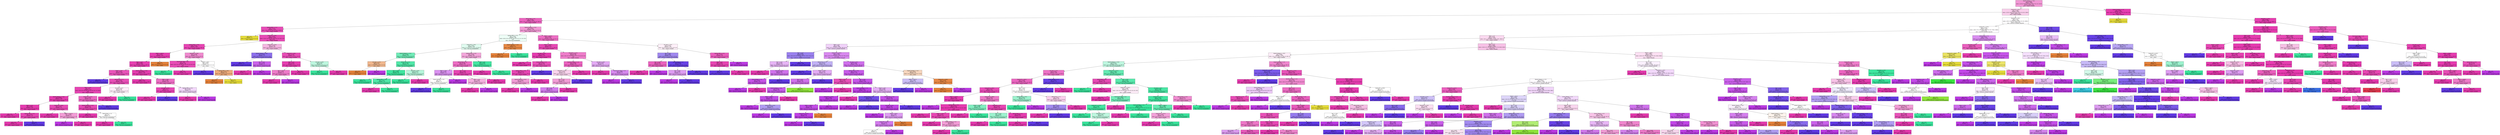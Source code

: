 digraph Tree {
node [shape=box, style="filled", color="black", fontname="helvetica"] ;
edge [fontname="helvetica"] ;
0 [label="Market Category <= 70.5\ngini = 0.588\nsamples = 9531\nvalue = [115.0, 54.0, 21.0, 45.0, 723.0, 5.0, 2.0, 1214.0\n1619.0, 5730.0, 3.0]\nclass = regular unleaded", fillcolor="#f198d5"] ;
1 [label="Engine HP <= 93.5\ngini = 0.709\nsamples = 6557\nvalue = [115.0, 49.0, 21.0, 45.0, 707.0, 5.0, 0.0, 1180.0\n1605.0, 2830.0, 0.0]\nclass = regular unleaded", fillcolor="#f9ceeb"] ;
0 -> 1 [labeldistance=2.5, labelangle=45, headlabel="True"] ;
2 [label="Vehicle Style <= 5.5\ngini = 0.348\nsamples = 1615\nvalue = [73, 12, 0, 0, 93, 0, 0, 99, 44, 1294, 0]\nclass = regular unleaded", fillcolor="#eb63bf"] ;
1 -> 2 ;
3 [label="highway MPG <= 11.5\ngini = 0.171\nsamples = 1079\nvalue = [12, 12, 0, 0, 19, 0, 0, 43, 12, 981, 0]\nclass = regular unleaded", fillcolor="#e74cb6"] ;
2 -> 3 ;
4 [label="gini = 0.0\nsamples = 9\nvalue = [0, 9, 0, 0, 0, 0, 0, 0, 0, 0, 0]\nclass = electric", fillcolor="#e5dc39"] ;
3 -> 4 ;
5 [label="Engine HP <= 80.5\ngini = 0.157\nsamples = 1070\nvalue = [12.0, 3.0, 0.0, 0.0, 19.0, 0.0, 0.0, 43.0, 12.0\n981.0, 0.0]\nclass = regular unleaded", fillcolor="#e74ab5"] ;
3 -> 5 ;
6 [label="highway MPG <= 39.5\ngini = 0.113\nsamples = 1001\nvalue = [12, 3, 0, 0, 16, 0, 0, 22, 6, 942, 0]\nclass = regular unleaded", fillcolor="#e745b3"] ;
5 -> 6 ;
7 [label="MSRP <= 4414.5\ngini = 0.071\nsamples = 931\nvalue = [3, 0, 0, 0, 12, 0, 0, 13, 6, 897, 0]\nclass = regular unleaded", fillcolor="#e640b1"] ;
6 -> 7 ;
8 [label="Make <= 14.5\ngini = 0.065\nsamples = 928\nvalue = [0, 0, 0, 0, 12, 0, 0, 13, 6, 897, 0]\nclass = regular unleaded", fillcolor="#e640b1"] ;
7 -> 8 ;
9 [label="Model <= 36.5\ngini = 0.227\nsamples = 200\nvalue = [0, 0, 0, 0, 12, 0, 0, 12, 1, 175, 0]\nclass = regular unleaded", fillcolor="#e853b9"] ;
8 -> 9 ;
10 [label="gini = 0.0\nsamples = 6\nvalue = [0, 0, 0, 0, 0, 0, 0, 6, 0, 0, 0]\nclass = premium unleaded (recommended)", fillcolor="#6139e5"] ;
9 -> 10 ;
11 [label="Vehicle Size <= 1.5\ngini = 0.181\nsamples = 194\nvalue = [0, 0, 0, 0, 12, 0, 0, 6, 1, 175, 0]\nclass = regular unleaded", fillcolor="#e84eb6"] ;
9 -> 11 ;
12 [label="Make <= 13.0\ngini = 0.1\nsamples = 173\nvalue = [0.0, 0.0, 0.0, 0.0, 2.0, 0.0, 0.0, 6.0, 1.0, 164.0\n0.0]\nclass = regular unleaded", fillcolor="#e644b2"] ;
11 -> 12 ;
13 [label="Market Category <= 58.0\ngini = 0.029\nsamples = 138\nvalue = [0, 0, 0, 0, 0, 0, 0, 1, 1, 136, 0]\nclass = regular unleaded", fillcolor="#e53caf"] ;
12 -> 13 ;
14 [label="Make <= 11.5\ngini = 0.016\nsamples = 125\nvalue = [0, 0, 0, 0, 0, 0, 0, 1, 0, 124, 0]\nclass = regular unleaded", fillcolor="#e53baf"] ;
13 -> 14 ;
15 [label="gini = 0.0\nsamples = 111\nvalue = [0, 0, 0, 0, 0, 0, 0, 0, 0, 111, 0]\nclass = regular unleaded", fillcolor="#e539ae"] ;
14 -> 15 ;
16 [label="highway MPG <= 31.5\ngini = 0.133\nsamples = 14\nvalue = [0, 0, 0, 0, 0, 0, 0, 1, 0, 13, 0]\nclass = regular unleaded", fillcolor="#e748b4"] ;
14 -> 16 ;
17 [label="gini = 0.0\nsamples = 13\nvalue = [0, 0, 0, 0, 0, 0, 0, 0, 0, 13, 0]\nclass = regular unleaded", fillcolor="#e539ae"] ;
16 -> 17 ;
18 [label="gini = 0.0\nsamples = 1\nvalue = [0, 0, 0, 0, 0, 0, 0, 1, 0, 0, 0]\nclass = premium unleaded (recommended)", fillcolor="#6139e5"] ;
16 -> 18 ;
19 [label="Engine HP <= 60.0\ngini = 0.142\nsamples = 13\nvalue = [0, 0, 0, 0, 0, 0, 0, 0, 1, 12, 0]\nclass = regular unleaded", fillcolor="#e749b5"] ;
13 -> 19 ;
20 [label="gini = 0.0\nsamples = 10\nvalue = [0, 0, 0, 0, 0, 0, 0, 0, 0, 10, 0]\nclass = regular unleaded", fillcolor="#e539ae"] ;
19 -> 20 ;
21 [label="MSRP <= 2417.0\ngini = 0.444\nsamples = 3\nvalue = [0, 0, 0, 0, 0, 0, 0, 0, 1, 2, 0]\nclass = regular unleaded", fillcolor="#f29cd6"] ;
19 -> 21 ;
22 [label="gini = 0.0\nsamples = 1\nvalue = [0, 0, 0, 0, 0, 0, 0, 0, 1, 0, 0]\nclass = premium unleaded (required)", fillcolor="#bd39e5"] ;
21 -> 22 ;
23 [label="gini = 0.0\nsamples = 2\nvalue = [0, 0, 0, 0, 0, 0, 0, 0, 0, 2, 0]\nclass = regular unleaded", fillcolor="#e539ae"] ;
21 -> 23 ;
24 [label="Engine HP <= 72.5\ngini = 0.336\nsamples = 35\nvalue = [0, 0, 0, 0, 2, 0, 0, 5, 0, 28, 0]\nclass = regular unleaded", fillcolor="#eb67c1"] ;
12 -> 24 ;
25 [label="Market Category <= 52.5\ngini = 0.124\nsamples = 30\nvalue = [0, 0, 0, 0, 2, 0, 0, 0, 0, 28, 0]\nclass = regular unleaded", fillcolor="#e747b4"] ;
24 -> 25 ;
26 [label="gini = 0.0\nsamples = 26\nvalue = [0, 0, 0, 0, 0, 0, 0, 0, 0, 26, 0]\nclass = regular unleaded", fillcolor="#e539ae"] ;
25 -> 26 ;
27 [label="Vehicle Style <= 1.0\ngini = 0.5\nsamples = 4\nvalue = [0, 0, 0, 0, 2, 0, 0, 0, 0, 2, 0]\nclass = flex-fuel (unleaded/E85)", fillcolor="#ffffff"] ;
25 -> 27 ;
28 [label="gini = 0.0\nsamples = 2\nvalue = [0, 0, 0, 0, 0, 0, 0, 0, 0, 2, 0]\nclass = regular unleaded", fillcolor="#e539ae"] ;
27 -> 28 ;
29 [label="gini = 0.0\nsamples = 2\nvalue = [0, 0, 0, 0, 2, 0, 0, 0, 0, 0, 0]\nclass = flex-fuel (unleaded/E85)", fillcolor="#39e59d"] ;
27 -> 29 ;
30 [label="gini = 0.0\nsamples = 5\nvalue = [0, 0, 0, 0, 0, 0, 0, 5, 0, 0, 0]\nclass = premium unleaded (recommended)", fillcolor="#6139e5"] ;
24 -> 30 ;
31 [label="city mpg <= 21.5\ngini = 0.499\nsamples = 21\nvalue = [0, 0, 0, 0, 10, 0, 0, 0, 0, 11, 0]\nclass = regular unleaded", fillcolor="#fdedf8"] ;
11 -> 31 ;
32 [label="gini = 0.0\nsamples = 11\nvalue = [0, 0, 0, 0, 0, 0, 0, 0, 0, 11, 0]\nclass = regular unleaded", fillcolor="#e539ae"] ;
31 -> 32 ;
33 [label="gini = 0.0\nsamples = 10\nvalue = [0, 0, 0, 0, 10, 0, 0, 0, 0, 0, 0]\nclass = flex-fuel (unleaded/E85)", fillcolor="#39e59d"] ;
31 -> 33 ;
34 [label="Market Category <= 59.5\ngini = 0.016\nsamples = 728\nvalue = [0, 0, 0, 0, 0, 0, 0, 1, 5, 722, 0]\nclass = regular unleaded", fillcolor="#e53baf"] ;
8 -> 34 ;
35 [label="gini = 0.0\nsamples = 700\nvalue = [0, 0, 0, 0, 0, 0, 0, 0, 0, 700, 0]\nclass = regular unleaded", fillcolor="#e539ae"] ;
34 -> 35 ;
36 [label="Make <= 39.0\ngini = 0.349\nsamples = 28\nvalue = [0, 0, 0, 0, 0, 0, 0, 1, 5, 22, 0]\nclass = regular unleaded", fillcolor="#ec6dc3"] ;
34 -> 36 ;
37 [label="city mpg <= 30.5\ngini = 0.1\nsamples = 19\nvalue = [0, 0, 0, 0, 0, 0, 0, 1, 0, 18, 0]\nclass = regular unleaded", fillcolor="#e644b3"] ;
36 -> 37 ;
38 [label="gini = 0.0\nsamples = 18\nvalue = [0, 0, 0, 0, 0, 0, 0, 0, 0, 18, 0]\nclass = regular unleaded", fillcolor="#e539ae"] ;
37 -> 38 ;
39 [label="gini = 0.0\nsamples = 1\nvalue = [0, 0, 0, 0, 0, 0, 0, 1, 0, 0, 0]\nclass = premium unleaded (recommended)", fillcolor="#6139e5"] ;
37 -> 39 ;
40 [label="highway MPG <= 25.5\ngini = 0.494\nsamples = 9\nvalue = [0, 0, 0, 0, 0, 0, 0, 0, 5, 4, 0]\nclass = premium unleaded (required)", fillcolor="#f2d7fa"] ;
36 -> 40 ;
41 [label="gini = 0.0\nsamples = 4\nvalue = [0, 0, 0, 0, 0, 0, 0, 0, 0, 4, 0]\nclass = regular unleaded", fillcolor="#e539ae"] ;
40 -> 41 ;
42 [label="gini = 0.0\nsamples = 5\nvalue = [0, 0, 0, 0, 0, 0, 0, 0, 5, 0, 0]\nclass = premium unleaded (required)", fillcolor="#bd39e5"] ;
40 -> 42 ;
43 [label="gini = 0.0\nsamples = 3\nvalue = [3, 0, 0, 0, 0, 0, 0, 0, 0, 0, 0]\nclass = diesel", fillcolor="#e58139"] ;
7 -> 43 ;
44 [label="Popularity <= 38.5\ngini = 0.549\nsamples = 70\nvalue = [9, 3, 0, 0, 4, 0, 0, 9, 0, 45, 0]\nclass = regular unleaded", fillcolor="#f08acf"] ;
6 -> 44 ;
45 [label="Transmission Type <= 0.5\ngini = 0.15\nsamples = 49\nvalue = [0.0, 0.0, 0.0, 0.0, 4.0, 0.0, 0.0, 0.0, 0.0, 45.0\n0.0]\nclass = regular unleaded", fillcolor="#e74bb5"] ;
44 -> 45 ;
46 [label="gini = 0.0\nsamples = 4\nvalue = [0, 0, 0, 0, 4, 0, 0, 0, 0, 0, 0]\nclass = flex-fuel (unleaded/E85)", fillcolor="#39e59d"] ;
45 -> 46 ;
47 [label="gini = 0.0\nsamples = 45\nvalue = [0, 0, 0, 0, 0, 0, 0, 0, 0, 45, 0]\nclass = regular unleaded", fillcolor="#e539ae"] ;
45 -> 47 ;
48 [label="Model <= 84.0\ngini = 0.612\nsamples = 21\nvalue = [9, 3, 0, 0, 0, 0, 0, 9, 0, 0, 0]\nclass = diesel", fillcolor="#ffffff"] ;
44 -> 48 ;
49 [label="gini = 0.0\nsamples = 9\nvalue = [0, 0, 0, 0, 0, 0, 0, 9, 0, 0, 0]\nclass = premium unleaded (recommended)", fillcolor="#6139e5"] ;
48 -> 49 ;
50 [label="highway MPG <= 48.5\ngini = 0.375\nsamples = 12\nvalue = [9, 3, 0, 0, 0, 0, 0, 0, 0, 0, 0]\nclass = diesel", fillcolor="#eeab7b"] ;
48 -> 50 ;
51 [label="gini = 0.0\nsamples = 9\nvalue = [9, 0, 0, 0, 0, 0, 0, 0, 0, 0, 0]\nclass = diesel", fillcolor="#e58139"] ;
50 -> 51 ;
52 [label="gini = 0.0\nsamples = 3\nvalue = [0, 3, 0, 0, 0, 0, 0, 0, 0, 0, 0]\nclass = electric", fillcolor="#e5dc39"] ;
50 -> 52 ;
53 [label="Engine HP <= 83.0\ngini = 0.578\nsamples = 69\nvalue = [0, 0, 0, 0, 3, 0, 0, 21, 6, 39, 0]\nclass = regular unleaded", fillcolor="#f5b5e1"] ;
5 -> 53 ;
54 [label="Market Category <= 38.5\ngini = 0.359\nsamples = 27\nvalue = [0, 0, 0, 0, 0, 0, 0, 21, 5, 1, 0]\nclass = premium unleaded (recommended)", fillcolor="#8c6fec"] ;
53 -> 54 ;
55 [label="gini = 0.0\nsamples = 21\nvalue = [0, 0, 0, 0, 0, 0, 0, 21, 0, 0, 0]\nclass = premium unleaded (recommended)", fillcolor="#6139e5"] ;
54 -> 55 ;
56 [label="Year <= 10.5\ngini = 0.278\nsamples = 6\nvalue = [0, 0, 0, 0, 0, 0, 0, 0, 5, 1, 0]\nclass = premium unleaded (required)", fillcolor="#ca61ea"] ;
54 -> 56 ;
57 [label="gini = 0.0\nsamples = 1\nvalue = [0, 0, 0, 0, 0, 0, 0, 0, 0, 1, 0]\nclass = regular unleaded", fillcolor="#e539ae"] ;
56 -> 57 ;
58 [label="gini = 0.0\nsamples = 5\nvalue = [0, 0, 0, 0, 0, 0, 0, 0, 5, 0, 0]\nclass = premium unleaded (required)", fillcolor="#bd39e5"] ;
56 -> 58 ;
59 [label="Engine HP <= 90.5\ngini = 0.176\nsamples = 42\nvalue = [0, 0, 0, 0, 3, 0, 0, 0, 1, 38, 0]\nclass = regular unleaded", fillcolor="#e84db6"] ;
53 -> 59 ;
60 [label="Make <= 2.0\ngini = 0.053\nsamples = 37\nvalue = [0, 0, 0, 0, 0, 0, 0, 0, 1, 36, 0]\nclass = regular unleaded", fillcolor="#e63eb0"] ;
59 -> 60 ;
61 [label="Year <= 10.5\ngini = 0.375\nsamples = 4\nvalue = [0, 0, 0, 0, 0, 0, 0, 0, 1, 3, 0]\nclass = regular unleaded", fillcolor="#ee7bc9"] ;
60 -> 61 ;
62 [label="gini = 0.0\nsamples = 3\nvalue = [0, 0, 0, 0, 0, 0, 0, 0, 0, 3, 0]\nclass = regular unleaded", fillcolor="#e539ae"] ;
61 -> 62 ;
63 [label="gini = 0.0\nsamples = 1\nvalue = [0, 0, 0, 0, 0, 0, 0, 0, 1, 0, 0]\nclass = premium unleaded (required)", fillcolor="#bd39e5"] ;
61 -> 63 ;
64 [label="gini = 0.0\nsamples = 33\nvalue = [0, 0, 0, 0, 0, 0, 0, 0, 0, 33, 0]\nclass = regular unleaded", fillcolor="#e539ae"] ;
60 -> 64 ;
65 [label="city mpg <= 26.0\ngini = 0.48\nsamples = 5\nvalue = [0, 0, 0, 0, 3, 0, 0, 0, 0, 2, 0]\nclass = flex-fuel (unleaded/E85)", fillcolor="#bdf6de"] ;
59 -> 65 ;
66 [label="gini = 0.0\nsamples = 3\nvalue = [0, 0, 0, 0, 3, 0, 0, 0, 0, 0, 0]\nclass = flex-fuel (unleaded/E85)", fillcolor="#39e59d"] ;
65 -> 66 ;
67 [label="gini = 0.0\nsamples = 2\nvalue = [0, 0, 0, 0, 0, 0, 0, 0, 0, 2, 0]\nclass = regular unleaded", fillcolor="#e539ae"] ;
65 -> 67 ;
68 [label="Market Category <= 55.0\ngini = 0.613\nsamples = 536\nvalue = [61, 0, 0, 0, 74, 0, 0, 56, 32, 313, 0]\nclass = regular unleaded", fillcolor="#f299d5"] ;
2 -> 68 ;
69 [label="highway MPG <= 37.0\ngini = 0.705\nsamples = 206\nvalue = [61.0, 0.0, 0.0, 0.0, 74.0, 0.0, 0.0, 2.0, 13.0, 56.0\n0.0]\nclass = flex-fuel (unleaded/E85)", fillcolor="#edfdf6"] ;
68 -> 69 ;
70 [label="Engine HP <= 54.0\ngini = 0.622\nsamples = 149\nvalue = [7, 0, 0, 0, 71, 0, 0, 2, 13, 56, 0]\nclass = flex-fuel (unleaded/E85)", fillcolor="#dffbef"] ;
69 -> 70 ;
71 [label="Market Category <= 35.5\ngini = 0.409\nsamples = 65\nvalue = [7, 0, 0, 0, 49, 0, 0, 0, 3, 6, 0]\nclass = flex-fuel (unleaded/E85)", fillcolor="#70ecb8"] ;
70 -> 71 ;
72 [label="city mpg <= 41.0\ngini = 0.42\nsamples = 10\nvalue = [7, 0, 0, 0, 0, 0, 0, 0, 3, 0, 0]\nclass = diesel", fillcolor="#f0b78e"] ;
71 -> 72 ;
73 [label="gini = 0.0\nsamples = 7\nvalue = [7, 0, 0, 0, 0, 0, 0, 0, 0, 0, 0]\nclass = diesel", fillcolor="#e58139"] ;
72 -> 73 ;
74 [label="gini = 0.0\nsamples = 3\nvalue = [0, 0, 0, 0, 0, 0, 0, 0, 3, 0, 0]\nclass = premium unleaded (required)", fillcolor="#bd39e5"] ;
72 -> 74 ;
75 [label="Vehicle Size <= 0.5\ngini = 0.194\nsamples = 55\nvalue = [0, 0, 0, 0, 49, 0, 0, 0, 0, 6, 0]\nclass = flex-fuel (unleaded/E85)", fillcolor="#51e8a9"] ;
71 -> 75 ;
76 [label="Year <= 15.0\ngini = 0.046\nsamples = 42\nvalue = [0, 0, 0, 0, 41, 0, 0, 0, 0, 1, 0]\nclass = flex-fuel (unleaded/E85)", fillcolor="#3ee69f"] ;
75 -> 76 ;
77 [label="gini = 0.0\nsamples = 32\nvalue = [0, 0, 0, 0, 32, 0, 0, 0, 0, 0, 0]\nclass = flex-fuel (unleaded/E85)", fillcolor="#39e59d"] ;
76 -> 77 ;
78 [label="highway MPG <= 26.0\ngini = 0.18\nsamples = 10\nvalue = [0, 0, 0, 0, 9, 0, 0, 0, 0, 1, 0]\nclass = flex-fuel (unleaded/E85)", fillcolor="#4fe8a8"] ;
76 -> 78 ;
79 [label="gini = 0.0\nsamples = 1\nvalue = [0, 0, 0, 0, 0, 0, 0, 0, 0, 1, 0]\nclass = regular unleaded", fillcolor="#e539ae"] ;
78 -> 79 ;
80 [label="gini = 0.0\nsamples = 9\nvalue = [0, 0, 0, 0, 9, 0, 0, 0, 0, 0, 0]\nclass = flex-fuel (unleaded/E85)", fillcolor="#39e59d"] ;
78 -> 80 ;
81 [label="city mpg <= 18.5\ngini = 0.473\nsamples = 13\nvalue = [0, 0, 0, 0, 8, 0, 0, 0, 0, 5, 0]\nclass = flex-fuel (unleaded/E85)", fillcolor="#b5f5da"] ;
75 -> 81 ;
82 [label="gini = 0.0\nsamples = 8\nvalue = [0, 0, 0, 0, 8, 0, 0, 0, 0, 0, 0]\nclass = flex-fuel (unleaded/E85)", fillcolor="#39e59d"] ;
81 -> 82 ;
83 [label="gini = 0.0\nsamples = 5\nvalue = [0, 0, 0, 0, 0, 0, 0, 0, 0, 5, 0]\nclass = regular unleaded", fillcolor="#e539ae"] ;
81 -> 83 ;
84 [label="highway MPG <= 34.5\ngini = 0.562\nsamples = 84\nvalue = [0, 0, 0, 0, 22, 0, 0, 2, 10, 50, 0]\nclass = regular unleaded", fillcolor="#f3a6da"] ;
70 -> 84 ;
85 [label="Vehicle Style <= 7.0\ngini = 0.368\nsamples = 63\nvalue = [0, 0, 0, 0, 2, 0, 0, 2, 10, 49, 0]\nclass = regular unleaded", fillcolor="#ec6dc3"] ;
84 -> 85 ;
86 [label="Make <= 19.0\ngini = 0.529\nsamples = 11\nvalue = [0, 0, 0, 0, 2, 0, 0, 2, 7, 0, 0]\nclass = premium unleaded (required)", fillcolor="#da91f1"] ;
85 -> 86 ;
87 [label="Engine Cylinders <= 6.0\ngini = 0.5\nsamples = 4\nvalue = [0, 0, 0, 0, 2, 0, 0, 2, 0, 0, 0]\nclass = flex-fuel (unleaded/E85)", fillcolor="#ffffff"] ;
86 -> 87 ;
88 [label="gini = 0.0\nsamples = 2\nvalue = [0, 0, 0, 0, 0, 0, 0, 2, 0, 0, 0]\nclass = premium unleaded (recommended)", fillcolor="#6139e5"] ;
87 -> 88 ;
89 [label="gini = 0.0\nsamples = 2\nvalue = [0, 0, 0, 0, 2, 0, 0, 0, 0, 0, 0]\nclass = flex-fuel (unleaded/E85)", fillcolor="#39e59d"] ;
87 -> 89 ;
90 [label="gini = 0.0\nsamples = 7\nvalue = [0, 0, 0, 0, 0, 0, 0, 0, 7, 0, 0]\nclass = premium unleaded (required)", fillcolor="#bd39e5"] ;
86 -> 90 ;
91 [label="Year <= 13.5\ngini = 0.109\nsamples = 52\nvalue = [0, 0, 0, 0, 0, 0, 0, 0, 3, 49, 0]\nclass = regular unleaded", fillcolor="#e745b3"] ;
85 -> 91 ;
92 [label="Make <= 23.5\ngini = 0.469\nsamples = 8\nvalue = [0, 0, 0, 0, 0, 0, 0, 0, 3, 5, 0]\nclass = regular unleaded", fillcolor="#f5b0df"] ;
91 -> 92 ;
93 [label="gini = 0.0\nsamples = 5\nvalue = [0, 0, 0, 0, 0, 0, 0, 0, 0, 5, 0]\nclass = regular unleaded", fillcolor="#e539ae"] ;
92 -> 93 ;
94 [label="gini = 0.0\nsamples = 3\nvalue = [0, 0, 0, 0, 0, 0, 0, 0, 3, 0, 0]\nclass = premium unleaded (required)", fillcolor="#bd39e5"] ;
92 -> 94 ;
95 [label="gini = 0.0\nsamples = 44\nvalue = [0, 0, 0, 0, 0, 0, 0, 0, 0, 44, 0]\nclass = regular unleaded", fillcolor="#e539ae"] ;
91 -> 95 ;
96 [label="Make <= 8.5\ngini = 0.091\nsamples = 21\nvalue = [0, 0, 0, 0, 20, 0, 0, 0, 0, 1, 0]\nclass = flex-fuel (unleaded/E85)", fillcolor="#43e6a2"] ;
84 -> 96 ;
97 [label="gini = 0.0\nsamples = 1\nvalue = [0, 0, 0, 0, 0, 0, 0, 0, 0, 1, 0]\nclass = regular unleaded", fillcolor="#e539ae"] ;
96 -> 97 ;
98 [label="gini = 0.0\nsamples = 20\nvalue = [0, 0, 0, 0, 20, 0, 0, 0, 0, 0, 0]\nclass = flex-fuel (unleaded/E85)", fillcolor="#39e59d"] ;
96 -> 98 ;
99 [label="Market Category <= 32.5\ngini = 0.1\nsamples = 57\nvalue = [54, 0, 0, 0, 3, 0, 0, 0, 0, 0, 0]\nclass = diesel", fillcolor="#e68844"] ;
69 -> 99 ;
100 [label="gini = 0.0\nsamples = 54\nvalue = [54, 0, 0, 0, 0, 0, 0, 0, 0, 0, 0]\nclass = diesel", fillcolor="#e58139"] ;
99 -> 100 ;
101 [label="gini = 0.0\nsamples = 3\nvalue = [0, 0, 0, 0, 3, 0, 0, 0, 0, 0, 0]\nclass = flex-fuel (unleaded/E85)", fillcolor="#39e59d"] ;
99 -> 101 ;
102 [label="MSRP <= 2279.0\ngini = 0.363\nsamples = 330\nvalue = [0, 0, 0, 0, 0, 0, 0, 54, 19, 257, 0]\nclass = regular unleaded", fillcolor="#ec6dc3"] ;
68 -> 102 ;
103 [label="MSRP <= 1845.5\ngini = 0.137\nsamples = 221\nvalue = [0, 0, 0, 0, 0, 0, 0, 7, 9, 205, 0]\nclass = regular unleaded", fillcolor="#e748b4"] ;
102 -> 103 ;
104 [label="city mpg <= 23.5\ngini = 0.023\nsamples = 172\nvalue = [0, 0, 0, 0, 0, 0, 0, 1, 1, 170, 0]\nclass = regular unleaded", fillcolor="#e53baf"] ;
103 -> 104 ;
105 [label="gini = 0.0\nsamples = 154\nvalue = [0, 0, 0, 0, 0, 0, 0, 0, 0, 154, 0]\nclass = regular unleaded", fillcolor="#e539ae"] ;
104 -> 105 ;
106 [label="Driven_Wheels <= 2.5\ngini = 0.204\nsamples = 18\nvalue = [0, 0, 0, 0, 0, 0, 0, 1, 1, 16, 0]\nclass = regular unleaded", fillcolor="#e850b8"] ;
104 -> 106 ;
107 [label="highway MPG <= 29.0\ngini = 0.111\nsamples = 17\nvalue = [0, 0, 0, 0, 0, 0, 0, 0, 1, 16, 0]\nclass = regular unleaded", fillcolor="#e745b3"] ;
106 -> 107 ;
108 [label="Market Category <= 65.0\ngini = 0.444\nsamples = 3\nvalue = [0, 0, 0, 0, 0, 0, 0, 0, 1, 2, 0]\nclass = regular unleaded", fillcolor="#f29cd6"] ;
107 -> 108 ;
109 [label="gini = 0.0\nsamples = 2\nvalue = [0, 0, 0, 0, 0, 0, 0, 0, 0, 2, 0]\nclass = regular unleaded", fillcolor="#e539ae"] ;
108 -> 109 ;
110 [label="gini = 0.0\nsamples = 1\nvalue = [0, 0, 0, 0, 0, 0, 0, 0, 1, 0, 0]\nclass = premium unleaded (required)", fillcolor="#bd39e5"] ;
108 -> 110 ;
111 [label="gini = 0.0\nsamples = 14\nvalue = [0, 0, 0, 0, 0, 0, 0, 0, 0, 14, 0]\nclass = regular unleaded", fillcolor="#e539ae"] ;
107 -> 111 ;
112 [label="gini = 0.0\nsamples = 1\nvalue = [0, 0, 0, 0, 0, 0, 0, 1, 0, 0, 0]\nclass = premium unleaded (recommended)", fillcolor="#6139e5"] ;
106 -> 112 ;
113 [label="Popularity <= 41.5\ngini = 0.448\nsamples = 49\nvalue = [0.0, 0.0, 0.0, 0.0, 0.0, 0.0, 0.0, 6.0, 8.0, 35.0\n0.0]\nclass = regular unleaded", fillcolor="#ee7dca"] ;
103 -> 113 ;
114 [label="Number of Doors <= 1.0\ngini = 0.304\nsamples = 40\nvalue = [0, 0, 0, 0, 0, 0, 0, 4, 3, 33, 0]\nclass = regular unleaded", fillcolor="#ea60be"] ;
113 -> 114 ;
115 [label="Popularity <= 31.5\ngini = 0.639\nsamples = 13\nvalue = [0, 0, 0, 0, 0, 0, 0, 4, 3, 6, 0]\nclass = regular unleaded", fillcolor="#f9d3ed"] ;
114 -> 115 ;
116 [label="Year <= 13.5\ngini = 0.444\nsamples = 9\nvalue = [0, 0, 0, 0, 0, 0, 0, 0, 3, 6, 0]\nclass = regular unleaded", fillcolor="#f29cd6"] ;
115 -> 116 ;
117 [label="Year <= 8.5\ngini = 0.375\nsamples = 4\nvalue = [0, 0, 0, 0, 0, 0, 0, 0, 3, 1, 0]\nclass = premium unleaded (required)", fillcolor="#d37bee"] ;
116 -> 117 ;
118 [label="gini = 0.0\nsamples = 1\nvalue = [0, 0, 0, 0, 0, 0, 0, 0, 0, 1, 0]\nclass = regular unleaded", fillcolor="#e539ae"] ;
117 -> 118 ;
119 [label="gini = 0.0\nsamples = 3\nvalue = [0, 0, 0, 0, 0, 0, 0, 0, 3, 0, 0]\nclass = premium unleaded (required)", fillcolor="#bd39e5"] ;
117 -> 119 ;
120 [label="gini = 0.0\nsamples = 5\nvalue = [0, 0, 0, 0, 0, 0, 0, 0, 0, 5, 0]\nclass = regular unleaded", fillcolor="#e539ae"] ;
116 -> 120 ;
121 [label="gini = 0.0\nsamples = 4\nvalue = [0, 0, 0, 0, 0, 0, 0, 4, 0, 0, 0]\nclass = premium unleaded (recommended)", fillcolor="#6139e5"] ;
115 -> 121 ;
122 [label="gini = 0.0\nsamples = 27\nvalue = [0, 0, 0, 0, 0, 0, 0, 0, 0, 27, 0]\nclass = regular unleaded", fillcolor="#e539ae"] ;
114 -> 122 ;
123 [label="city mpg <= 20.0\ngini = 0.593\nsamples = 9\nvalue = [0, 0, 0, 0, 0, 0, 0, 2, 5, 2, 0]\nclass = premium unleaded (required)", fillcolor="#e3aaf4"] ;
113 -> 123 ;
124 [label="gini = 0.0\nsamples = 2\nvalue = [0, 0, 0, 0, 0, 0, 0, 0, 0, 2, 0]\nclass = regular unleaded", fillcolor="#e539ae"] ;
123 -> 124 ;
125 [label="Transmission Type <= 2.0\ngini = 0.408\nsamples = 7\nvalue = [0, 0, 0, 0, 0, 0, 0, 2, 5, 0, 0]\nclass = premium unleaded (required)", fillcolor="#d788ef"] ;
123 -> 125 ;
126 [label="gini = 0.0\nsamples = 5\nvalue = [0, 0, 0, 0, 0, 0, 0, 0, 5, 0, 0]\nclass = premium unleaded (required)", fillcolor="#bd39e5"] ;
125 -> 126 ;
127 [label="gini = 0.0\nsamples = 2\nvalue = [0, 0, 0, 0, 0, 0, 0, 2, 0, 0, 0]\nclass = premium unleaded (recommended)", fillcolor="#6139e5"] ;
125 -> 127 ;
128 [label="city mpg <= 33.0\ngini = 0.578\nsamples = 109\nvalue = [0, 0, 0, 0, 0, 0, 0, 47, 10, 52, 0]\nclass = regular unleaded", fillcolor="#fdeff8"] ;
102 -> 128 ;
129 [label="Year <= 16.5\ngini = 0.462\nsamples = 65\nvalue = [0, 0, 0, 0, 0, 0, 0, 45, 5, 15, 0]\nclass = premium unleaded (recommended)", fillcolor="#a088ef"] ;
128 -> 129 ;
130 [label="Year <= 10.5\ngini = 0.278\nsamples = 18\nvalue = [0, 0, 0, 0, 0, 0, 0, 0, 3, 15, 0]\nclass = regular unleaded", fillcolor="#ea61be"] ;
129 -> 130 ;
131 [label="gini = 0.0\nsamples = 15\nvalue = [0, 0, 0, 0, 0, 0, 0, 0, 0, 15, 0]\nclass = regular unleaded", fillcolor="#e539ae"] ;
130 -> 131 ;
132 [label="gini = 0.0\nsamples = 3\nvalue = [0, 0, 0, 0, 0, 0, 0, 0, 3, 0, 0]\nclass = premium unleaded (required)", fillcolor="#bd39e5"] ;
130 -> 132 ;
133 [label="Driven_Wheels <= 1.0\ngini = 0.081\nsamples = 47\nvalue = [0, 0, 0, 0, 0, 0, 0, 45, 2, 0, 0]\nclass = premium unleaded (recommended)", fillcolor="#6842e6"] ;
129 -> 133 ;
134 [label="Year <= 26.5\ngini = 0.444\nsamples = 3\nvalue = [0, 0, 0, 0, 0, 0, 0, 1, 2, 0, 0]\nclass = premium unleaded (required)", fillcolor="#de9cf2"] ;
133 -> 134 ;
135 [label="gini = 0.0\nsamples = 2\nvalue = [0, 0, 0, 0, 0, 0, 0, 0, 2, 0, 0]\nclass = premium unleaded (required)", fillcolor="#bd39e5"] ;
134 -> 135 ;
136 [label="gini = 0.0\nsamples = 1\nvalue = [0, 0, 0, 0, 0, 0, 0, 1, 0, 0, 0]\nclass = premium unleaded (recommended)", fillcolor="#6139e5"] ;
134 -> 136 ;
137 [label="gini = 0.0\nsamples = 44\nvalue = [0, 0, 0, 0, 0, 0, 0, 44, 0, 0, 0]\nclass = premium unleaded (recommended)", fillcolor="#6139e5"] ;
133 -> 137 ;
138 [label="highway MPG <= 47.5\ngini = 0.278\nsamples = 44\nvalue = [0, 0, 0, 0, 0, 0, 0, 2, 5, 37, 0]\nclass = regular unleaded", fillcolor="#ea5dbd"] ;
128 -> 138 ;
139 [label="Make <= 4.5\ngini = 0.097\nsamples = 39\nvalue = [0, 0, 0, 0, 0, 0, 0, 2, 0, 37, 0]\nclass = regular unleaded", fillcolor="#e644b2"] ;
138 -> 139 ;
140 [label="gini = 0.0\nsamples = 2\nvalue = [0, 0, 0, 0, 0, 0, 0, 2, 0, 0, 0]\nclass = premium unleaded (recommended)", fillcolor="#6139e5"] ;
139 -> 140 ;
141 [label="gini = 0.0\nsamples = 37\nvalue = [0, 0, 0, 0, 0, 0, 0, 0, 0, 37, 0]\nclass = regular unleaded", fillcolor="#e539ae"] ;
139 -> 141 ;
142 [label="gini = 0.0\nsamples = 5\nvalue = [0, 0, 0, 0, 0, 0, 0, 0, 5, 0, 0]\nclass = premium unleaded (required)", fillcolor="#bd39e5"] ;
138 -> 142 ;
143 [label="Popularity <= 46.5\ngini = 0.74\nsamples = 4942\nvalue = [42.0, 37.0, 21.0, 45.0, 614.0, 5.0, 0.0, 1081.0\n1561.0, 1536.0, 0.0]\nclass = premium unleaded (required)", fillcolor="#fffeff"] ;
1 -> 143 ;
144 [label="Engine HP <= 224.5\ngini = 0.731\nsamples = 4615\nvalue = [36.0, 37.0, 21.0, 45.0, 609.0, 5.0, 0.0, 778.0, 1548.0\n1536.0, 0.0]\nclass = premium unleaded (required)", fillcolor="#fffeff"] ;
143 -> 144 ;
145 [label="Make <= 5.5\ngini = 0.724\nsamples = 3556\nvalue = [35, 2, 13, 8, 587, 0, 0, 627, 876, 1408, 0]\nclass = regular unleaded", fillcolor="#fad8ef"] ;
144 -> 145 ;
146 [label="Make <= 0.5\ngini = 0.585\nsamples = 496\nvalue = [21, 0, 3, 0, 0, 0, 0, 185, 258, 29, 0]\nclass = premium unleaded (required)", fillcolor="#f0d1f9"] ;
145 -> 146 ;
147 [label="Year <= 22.5\ngini = 0.455\nsamples = 163\nvalue = [0.0, 0.0, 0.0, 0.0, 0.0, 0.0, 0.0, 115.0, 31.0, 17.0\n0.0]\nclass = premium unleaded (recommended)", fillcolor="#9a81ee"] ;
146 -> 147 ;
148 [label="Year <= 10.0\ngini = 0.559\nsamples = 54\nvalue = [0, 0, 0, 0, 0, 0, 0, 6, 31, 17, 0]\nclass = premium unleaded (required)", fillcolor="#e6b4f5"] ;
147 -> 148 ;
149 [label="gini = 0.0\nsamples = 13\nvalue = [0, 0, 0, 0, 0, 0, 0, 0, 0, 13, 0]\nclass = regular unleaded", fillcolor="#e539ae"] ;
148 -> 149 ;
150 [label="city mpg <= 22.5\ngini = 0.397\nsamples = 41\nvalue = [0, 0, 0, 0, 0, 0, 0, 6, 31, 4, 0]\nclass = premium unleaded (required)", fillcolor="#d072ec"] ;
148 -> 150 ;
151 [label="Driven_Wheels <= 2.5\ngini = 0.202\nsamples = 35\nvalue = [0, 0, 0, 0, 0, 0, 0, 0, 31, 4, 0]\nclass = premium unleaded (required)", fillcolor="#c653e8"] ;
150 -> 151 ;
152 [label="gini = 0.0\nsamples = 31\nvalue = [0, 0, 0, 0, 0, 0, 0, 0, 31, 0, 0]\nclass = premium unleaded (required)", fillcolor="#bd39e5"] ;
151 -> 152 ;
153 [label="gini = 0.0\nsamples = 4\nvalue = [0, 0, 0, 0, 0, 0, 0, 0, 0, 4, 0]\nclass = regular unleaded", fillcolor="#e539ae"] ;
151 -> 153 ;
154 [label="gini = 0.0\nsamples = 6\nvalue = [0, 0, 0, 0, 0, 0, 0, 6, 0, 0, 0]\nclass = premium unleaded (recommended)", fillcolor="#6139e5"] ;
150 -> 154 ;
155 [label="gini = 0.0\nsamples = 109\nvalue = [0, 0, 0, 0, 0, 0, 0, 109, 0, 0, 0]\nclass = premium unleaded (recommended)", fillcolor="#6139e5"] ;
147 -> 155 ;
156 [label="Engine HP <= 113.5\ngini = 0.486\nsamples = 333\nvalue = [21.0, 0.0, 3.0, 0.0, 0.0, 0.0, 0.0, 70.0, 227.0\n12.0, 0.0]\nclass = premium unleaded (required)", fillcolor="#d889ef"] ;
146 -> 156 ;
157 [label="Vehicle Size <= 1.0\ngini = 0.537\nsamples = 64\nvalue = [0, 0, 3, 0, 0, 0, 0, 38, 21, 2, 0]\nclass = premium unleaded (recommended)", fillcolor="#c1b1f5"] ;
156 -> 157 ;
158 [label="gini = 0.0\nsamples = 28\nvalue = [0, 0, 0, 0, 0, 0, 0, 28, 0, 0, 0]\nclass = premium unleaded (recommended)", fillcolor="#6139e5"] ;
157 -> 158 ;
159 [label="Model <= 760.5\ngini = 0.573\nsamples = 36\nvalue = [0, 0, 3, 0, 0, 0, 0, 10, 21, 2, 0]\nclass = premium unleaded (required)", fillcolor="#e3abf4"] ;
157 -> 159 ;
160 [label="Year <= 26.5\ngini = 0.416\nsamples = 28\nvalue = [0, 0, 3, 0, 0, 0, 0, 2, 21, 2, 0]\nclass = premium unleaded (required)", fillcolor="#cf70ec"] ;
159 -> 160 ;
161 [label="Market Category <= 65.0\ngini = 0.282\nsamples = 25\nvalue = [0, 0, 0, 0, 0, 0, 0, 2, 21, 2, 0]\nclass = premium unleaded (required)", fillcolor="#c85bea"] ;
160 -> 161 ;
162 [label="MSRP <= 4953.5\ngini = 0.159\nsamples = 23\nvalue = [0, 0, 0, 0, 0, 0, 0, 2, 21, 0, 0]\nclass = premium unleaded (required)", fillcolor="#c34ce7"] ;
161 -> 162 ;
163 [label="gini = 0.0\nsamples = 20\nvalue = [0, 0, 0, 0, 0, 0, 0, 0, 20, 0, 0]\nclass = premium unleaded (required)", fillcolor="#bd39e5"] ;
162 -> 163 ;
164 [label="Vehicle Style <= 10.0\ngini = 0.444\nsamples = 3\nvalue = [0, 0, 0, 0, 0, 0, 0, 2, 1, 0, 0]\nclass = premium unleaded (recommended)", fillcolor="#b09cf2"] ;
162 -> 164 ;
165 [label="gini = 0.0\nsamples = 1\nvalue = [0, 0, 0, 0, 0, 0, 0, 0, 1, 0, 0]\nclass = premium unleaded (required)", fillcolor="#bd39e5"] ;
164 -> 165 ;
166 [label="gini = 0.0\nsamples = 2\nvalue = [0, 0, 0, 0, 0, 0, 0, 2, 0, 0, 0]\nclass = premium unleaded (recommended)", fillcolor="#6139e5"] ;
164 -> 166 ;
167 [label="gini = 0.0\nsamples = 2\nvalue = [0, 0, 0, 0, 0, 0, 0, 0, 0, 2, 0]\nclass = regular unleaded", fillcolor="#e539ae"] ;
161 -> 167 ;
168 [label="gini = 0.0\nsamples = 3\nvalue = [0, 0, 3, 0, 0, 0, 0, 0, 0, 0, 0]\nclass = flex-fuel (premium unleaded recommended/E85)", fillcolor="#8fe539"] ;
160 -> 168 ;
169 [label="gini = 0.0\nsamples = 8\nvalue = [0, 0, 0, 0, 0, 0, 0, 8, 0, 0, 0]\nclass = premium unleaded (recommended)", fillcolor="#6139e5"] ;
159 -> 169 ;
170 [label="city mpg <= 25.5\ngini = 0.392\nsamples = 269\nvalue = [21, 0, 0, 0, 0, 0, 0, 32, 206, 10, 0]\nclass = premium unleaded (required)", fillcolor="#cf6eec"] ;
156 -> 170 ;
171 [label="highway MPG <= 20.5\ngini = 0.277\nsamples = 236\nvalue = [4, 0, 0, 0, 0, 0, 0, 23, 199, 10, 0]\nclass = premium unleaded (required)", fillcolor="#c85bea"] ;
170 -> 171 ;
172 [label="MSRP <= 551.5\ngini = 0.18\nsamples = 10\nvalue = [0, 0, 0, 0, 0, 0, 0, 0, 1, 9, 0]\nclass = regular unleaded", fillcolor="#e84fb7"] ;
171 -> 172 ;
173 [label="gini = 0.0\nsamples = 1\nvalue = [0, 0, 0, 0, 0, 0, 0, 0, 1, 0, 0]\nclass = premium unleaded (required)", fillcolor="#bd39e5"] ;
172 -> 173 ;
174 [label="gini = 0.0\nsamples = 9\nvalue = [0, 0, 0, 0, 0, 0, 0, 0, 0, 9, 0]\nclass = regular unleaded", fillcolor="#e539ae"] ;
172 -> 174 ;
175 [label="Year <= 26.5\ngini = 0.222\nsamples = 226\nvalue = [4, 0, 0, 0, 0, 0, 0, 23, 198, 1, 0]\nclass = premium unleaded (required)", fillcolor="#c654e9"] ;
171 -> 175 ;
176 [label="Engine Cylinders <= 7.5\ngini = 0.07\nsamples = 168\nvalue = [3, 0, 0, 0, 0, 0, 0, 2, 162, 1, 0]\nclass = premium unleaded (required)", fillcolor="#bf40e6"] ;
175 -> 176 ;
177 [label="Engine HP <= 143.0\ngini = 0.059\nsamples = 167\nvalue = [3, 0, 0, 0, 0, 0, 0, 2, 162, 0, 0]\nclass = premium unleaded (required)", fillcolor="#bf3fe6"] ;
176 -> 177 ;
178 [label="MSRP <= 5205.5\ngini = 0.166\nsamples = 56\nvalue = [3, 0, 0, 0, 0, 0, 0, 2, 51, 0, 0]\nclass = premium unleaded (required)", fillcolor="#c34ce7"] ;
177 -> 178 ;
179 [label="Engine HP <= 132.5\ngini = 0.073\nsamples = 53\nvalue = [0, 0, 0, 0, 0, 0, 0, 2, 51, 0, 0]\nclass = premium unleaded (required)", fillcolor="#c041e6"] ;
178 -> 179 ;
180 [label="gini = 0.0\nsamples = 51\nvalue = [0, 0, 0, 0, 0, 0, 0, 0, 51, 0, 0]\nclass = premium unleaded (required)", fillcolor="#bd39e5"] ;
179 -> 180 ;
181 [label="gini = 0.0\nsamples = 2\nvalue = [0, 0, 0, 0, 0, 0, 0, 2, 0, 0, 0]\nclass = premium unleaded (recommended)", fillcolor="#6139e5"] ;
179 -> 181 ;
182 [label="gini = 0.0\nsamples = 3\nvalue = [3, 0, 0, 0, 0, 0, 0, 0, 0, 0, 0]\nclass = diesel", fillcolor="#e58139"] ;
178 -> 182 ;
183 [label="gini = 0.0\nsamples = 111\nvalue = [0, 0, 0, 0, 0, 0, 0, 0, 111, 0, 0]\nclass = premium unleaded (required)", fillcolor="#bd39e5"] ;
177 -> 183 ;
184 [label="gini = 0.0\nsamples = 1\nvalue = [0, 0, 0, 0, 0, 0, 0, 0, 0, 1, 0]\nclass = regular unleaded", fillcolor="#e539ae"] ;
176 -> 184 ;
185 [label="Model <= 29.5\ngini = 0.483\nsamples = 58\nvalue = [1, 0, 0, 0, 0, 0, 0, 21, 36, 0, 0]\nclass = premium unleaded (required)", fillcolor="#e4aff4"] ;
175 -> 185 ;
186 [label="Vehicle Style <= 4.0\ngini = 0.18\nsamples = 20\nvalue = [0, 0, 0, 0, 0, 0, 0, 18, 2, 0, 0]\nclass = premium unleaded (recommended)", fillcolor="#734fe8"] ;
185 -> 186 ;
187 [label="gini = 0.0\nsamples = 2\nvalue = [0, 0, 0, 0, 0, 0, 0, 0, 2, 0, 0]\nclass = premium unleaded (required)", fillcolor="#bd39e5"] ;
186 -> 187 ;
188 [label="gini = 0.0\nsamples = 18\nvalue = [0, 0, 0, 0, 0, 0, 0, 18, 0, 0, 0]\nclass = premium unleaded (recommended)", fillcolor="#6139e5"] ;
186 -> 188 ;
189 [label="Vehicle Style <= 14.5\ngini = 0.193\nsamples = 38\nvalue = [1, 0, 0, 0, 0, 0, 0, 3, 34, 0, 0]\nclass = premium unleaded (required)", fillcolor="#c550e8"] ;
185 -> 189 ;
190 [label="city mpg <= 23.5\ngini = 0.106\nsamples = 36\nvalue = [1, 0, 0, 0, 0, 0, 0, 1, 34, 0, 0]\nclass = premium unleaded (required)", fillcolor="#c144e6"] ;
189 -> 190 ;
191 [label="gini = 0.0\nsamples = 31\nvalue = [0, 0, 0, 0, 0, 0, 0, 0, 31, 0, 0]\nclass = premium unleaded (required)", fillcolor="#bd39e5"] ;
190 -> 191 ;
192 [label="Model <= 870.5\ngini = 0.56\nsamples = 5\nvalue = [1, 0, 0, 0, 0, 0, 0, 1, 3, 0, 0]\nclass = premium unleaded (required)", fillcolor="#de9cf2"] ;
190 -> 192 ;
193 [label="Engine HP <= 152.5\ngini = 0.375\nsamples = 4\nvalue = [0, 0, 0, 0, 0, 0, 0, 1, 3, 0, 0]\nclass = premium unleaded (required)", fillcolor="#d37bee"] ;
192 -> 193 ;
194 [label="gini = 0.5\nsamples = 2\nvalue = [0, 0, 0, 0, 0, 0, 0, 1, 1, 0, 0]\nclass = premium unleaded (recommended)", fillcolor="#ffffff"] ;
193 -> 194 ;
195 [label="gini = 0.0\nsamples = 2\nvalue = [0, 0, 0, 0, 0, 0, 0, 0, 2, 0, 0]\nclass = premium unleaded (required)", fillcolor="#bd39e5"] ;
193 -> 195 ;
196 [label="gini = 0.0\nsamples = 1\nvalue = [1, 0, 0, 0, 0, 0, 0, 0, 0, 0, 0]\nclass = diesel", fillcolor="#e58139"] ;
192 -> 196 ;
197 [label="gini = 0.0\nsamples = 2\nvalue = [0, 0, 0, 0, 0, 0, 0, 2, 0, 0, 0]\nclass = premium unleaded (recommended)", fillcolor="#6139e5"] ;
189 -> 197 ;
198 [label="Engine Cylinders <= 6.0\ngini = 0.615\nsamples = 33\nvalue = [17, 0, 0, 0, 0, 0, 0, 9, 7, 0, 0]\nclass = diesel", fillcolor="#f6d5bd"] ;
170 -> 198 ;
199 [label="MSRP <= 5157.5\ngini = 0.48\nsamples = 15\nvalue = [0, 0, 0, 0, 0, 0, 0, 9, 6, 0, 0]\nclass = premium unleaded (recommended)", fillcolor="#cabdf6"] ;
198 -> 199 ;
200 [label="gini = 0.0\nsamples = 9\nvalue = [0, 0, 0, 0, 0, 0, 0, 9, 0, 0, 0]\nclass = premium unleaded (recommended)", fillcolor="#6139e5"] ;
199 -> 200 ;
201 [label="gini = 0.0\nsamples = 6\nvalue = [0, 0, 0, 0, 0, 0, 0, 0, 6, 0, 0]\nclass = premium unleaded (required)", fillcolor="#bd39e5"] ;
199 -> 201 ;
202 [label="Engine HP <= 169.0\ngini = 0.105\nsamples = 18\nvalue = [17, 0, 0, 0, 0, 0, 0, 0, 1, 0, 0]\nclass = diesel", fillcolor="#e78845"] ;
198 -> 202 ;
203 [label="gini = 0.0\nsamples = 17\nvalue = [17, 0, 0, 0, 0, 0, 0, 0, 0, 0, 0]\nclass = diesel", fillcolor="#e58139"] ;
202 -> 203 ;
204 [label="gini = 0.0\nsamples = 1\nvalue = [0, 0, 0, 0, 0, 0, 0, 0, 1, 0, 0]\nclass = premium unleaded (required)", fillcolor="#bd39e5"] ;
202 -> 204 ;
205 [label="Make <= 17.5\ngini = 0.698\nsamples = 3060\nvalue = [14.0, 2.0, 10.0, 8.0, 587.0, 0.0, 0.0, 442.0, 618.0\n1379.0, 0.0]\nclass = regular unleaded", fillcolor="#f7c1e6"] ;
145 -> 205 ;
206 [label="Market Category <= 49.5\ngini = 0.604\nsamples = 1293\nvalue = [0, 2, 0, 0, 529, 0, 0, 126, 32, 604, 0]\nclass = regular unleaded", fillcolor="#fcecf7"] ;
205 -> 206 ;
207 [label="Market Category <= 40.5\ngini = 0.527\nsamples = 916\nvalue = [0, 0, 0, 0, 529, 0, 0, 37, 10, 340, 0]\nclass = flex-fuel (unleaded/E85)", fillcolor="#bef6df"] ;
206 -> 207 ;
208 [label="city mpg <= 21.5\ngini = 0.424\nsamples = 309\nvalue = [0, 0, 0, 0, 33, 0, 0, 37, 10, 229, 0]\nclass = regular unleaded", fillcolor="#ed73c6"] ;
207 -> 208 ;
209 [label="Engine HP <= 182.5\ngini = 0.339\nsamples = 284\nvalue = [0, 0, 0, 0, 33, 0, 0, 13, 10, 228, 0]\nclass = regular unleaded", fillcolor="#eb65c0"] ;
208 -> 209 ;
210 [label="Engine HP <= 166.5\ngini = 0.16\nsamples = 232\nvalue = [0, 0, 0, 0, 17, 0, 0, 1, 2, 212, 0]\nclass = regular unleaded", fillcolor="#e74bb6"] ;
209 -> 210 ;
211 [label="MSRP <= 1150.0\ngini = 0.036\nsamples = 163\nvalue = [0, 0, 0, 0, 1, 0, 0, 0, 2, 160, 0]\nclass = regular unleaded", fillcolor="#e53db0"] ;
210 -> 211 ;
212 [label="gini = 0.0\nsamples = 2\nvalue = [0, 0, 0, 0, 0, 0, 0, 0, 2, 0, 0]\nclass = premium unleaded (required)", fillcolor="#bd39e5"] ;
211 -> 212 ;
213 [label="highway MPG <= 23.5\ngini = 0.012\nsamples = 161\nvalue = [0.0, 0.0, 0.0, 0.0, 1.0, 0.0, 0.0, 0.0, 0.0, 160.0\n0.0]\nclass = regular unleaded", fillcolor="#e53aaf"] ;
211 -> 213 ;
214 [label="gini = 0.0\nsamples = 145\nvalue = [0, 0, 0, 0, 0, 0, 0, 0, 0, 145, 0]\nclass = regular unleaded", fillcolor="#e539ae"] ;
213 -> 214 ;
215 [label="Model <= 416.5\ngini = 0.117\nsamples = 16\nvalue = [0, 0, 0, 0, 1, 0, 0, 0, 0, 15, 0]\nclass = regular unleaded", fillcolor="#e746b3"] ;
213 -> 215 ;
216 [label="gini = 0.0\nsamples = 13\nvalue = [0, 0, 0, 0, 0, 0, 0, 0, 0, 13, 0]\nclass = regular unleaded", fillcolor="#e539ae"] ;
215 -> 216 ;
217 [label="Market Category <= 3.5\ngini = 0.444\nsamples = 3\nvalue = [0, 0, 0, 0, 1, 0, 0, 0, 0, 2, 0]\nclass = regular unleaded", fillcolor="#f29cd6"] ;
215 -> 217 ;
218 [label="gini = 0.0\nsamples = 2\nvalue = [0, 0, 0, 0, 0, 0, 0, 0, 0, 2, 0]\nclass = regular unleaded", fillcolor="#e539ae"] ;
217 -> 218 ;
219 [label="gini = 0.0\nsamples = 1\nvalue = [0, 0, 0, 0, 1, 0, 0, 0, 0, 0, 0]\nclass = flex-fuel (unleaded/E85)", fillcolor="#39e59d"] ;
217 -> 219 ;
220 [label="Engine HP <= 168.0\ngini = 0.378\nsamples = 69\nvalue = [0, 0, 0, 0, 16, 0, 0, 1, 0, 52, 0]\nclass = regular unleaded", fillcolor="#ed79c8"] ;
210 -> 220 ;
221 [label="Model <= 302.0\ngini = 0.388\nsamples = 19\nvalue = [0, 0, 0, 0, 14, 0, 0, 0, 0, 5, 0]\nclass = flex-fuel (unleaded/E85)", fillcolor="#80eec0"] ;
220 -> 221 ;
222 [label="gini = 0.0\nsamples = 5\nvalue = [0, 0, 0, 0, 0, 0, 0, 0, 0, 5, 0]\nclass = regular unleaded", fillcolor="#e539ae"] ;
221 -> 222 ;
223 [label="gini = 0.0\nsamples = 14\nvalue = [0, 0, 0, 0, 14, 0, 0, 0, 0, 0, 0]\nclass = flex-fuel (unleaded/E85)", fillcolor="#39e59d"] ;
221 -> 223 ;
224 [label="Popularity <= 4.5\ngini = 0.114\nsamples = 50\nvalue = [0, 0, 0, 0, 2, 0, 0, 1, 0, 47, 0]\nclass = regular unleaded", fillcolor="#e745b3"] ;
220 -> 224 ;
225 [label="Year <= 19.5\ngini = 0.444\nsamples = 3\nvalue = [0, 0, 0, 0, 2, 0, 0, 0, 0, 1, 0]\nclass = flex-fuel (unleaded/E85)", fillcolor="#9cf2ce"] ;
224 -> 225 ;
226 [label="gini = 0.0\nsamples = 1\nvalue = [0, 0, 0, 0, 0, 0, 0, 0, 0, 1, 0]\nclass = regular unleaded", fillcolor="#e539ae"] ;
225 -> 226 ;
227 [label="gini = 0.0\nsamples = 2\nvalue = [0, 0, 0, 0, 2, 0, 0, 0, 0, 0, 0]\nclass = flex-fuel (unleaded/E85)", fillcolor="#39e59d"] ;
225 -> 227 ;
228 [label="Vehicle Style <= 11.5\ngini = 0.042\nsamples = 47\nvalue = [0, 0, 0, 0, 0, 0, 0, 1, 0, 46, 0]\nclass = regular unleaded", fillcolor="#e63db0"] ;
224 -> 228 ;
229 [label="gini = 0.0\nsamples = 46\nvalue = [0, 0, 0, 0, 0, 0, 0, 0, 0, 46, 0]\nclass = regular unleaded", fillcolor="#e539ae"] ;
228 -> 229 ;
230 [label="gini = 0.0\nsamples = 1\nvalue = [0, 0, 0, 0, 0, 0, 0, 1, 0, 0, 0]\nclass = premium unleaded (recommended)", fillcolor="#6139e5"] ;
228 -> 230 ;
231 [label="Make <= 10.5\ngini = 0.734\nsamples = 52\nvalue = [0, 0, 0, 0, 16, 0, 0, 12, 8, 16, 0]\nclass = flex-fuel (unleaded/E85)", fillcolor="#ffffff"] ;
209 -> 231 ;
232 [label="highway MPG <= 20.5\ngini = 0.444\nsamples = 24\nvalue = [0, 0, 0, 0, 16, 0, 0, 0, 8, 0, 0]\nclass = flex-fuel (unleaded/E85)", fillcolor="#9cf2ce"] ;
231 -> 232 ;
233 [label="gini = 0.0\nsamples = 16\nvalue = [0, 0, 0, 0, 16, 0, 0, 0, 0, 0, 0]\nclass = flex-fuel (unleaded/E85)", fillcolor="#39e59d"] ;
232 -> 233 ;
234 [label="gini = 0.0\nsamples = 8\nvalue = [0, 0, 0, 0, 0, 0, 0, 0, 8, 0, 0]\nclass = premium unleaded (required)", fillcolor="#bd39e5"] ;
232 -> 234 ;
235 [label="Vehicle Size <= 1.5\ngini = 0.49\nsamples = 28\nvalue = [0, 0, 0, 0, 0, 0, 0, 12, 0, 16, 0]\nclass = regular unleaded", fillcolor="#f8ceeb"] ;
231 -> 235 ;
236 [label="Year <= 17.5\ngini = 0.415\nsamples = 17\nvalue = [0, 0, 0, 0, 0, 0, 0, 12, 0, 5, 0]\nclass = premium unleaded (recommended)", fillcolor="#a38bf0"] ;
235 -> 236 ;
237 [label="gini = 0.0\nsamples = 5\nvalue = [0, 0, 0, 0, 0, 0, 0, 0, 0, 5, 0]\nclass = regular unleaded", fillcolor="#e539ae"] ;
236 -> 237 ;
238 [label="gini = 0.0\nsamples = 12\nvalue = [0, 0, 0, 0, 0, 0, 0, 12, 0, 0, 0]\nclass = premium unleaded (recommended)", fillcolor="#6139e5"] ;
236 -> 238 ;
239 [label="gini = 0.0\nsamples = 11\nvalue = [0, 0, 0, 0, 0, 0, 0, 0, 0, 11, 0]\nclass = regular unleaded", fillcolor="#e539ae"] ;
235 -> 239 ;
240 [label="Driven_Wheels <= 2.5\ngini = 0.077\nsamples = 25\nvalue = [0, 0, 0, 0, 0, 0, 0, 24, 0, 1, 0]\nclass = premium unleaded (recommended)", fillcolor="#6841e6"] ;
208 -> 240 ;
241 [label="gini = 0.0\nsamples = 24\nvalue = [0, 0, 0, 0, 0, 0, 0, 24, 0, 0, 0]\nclass = premium unleaded (recommended)", fillcolor="#6139e5"] ;
240 -> 241 ;
242 [label="gini = 0.0\nsamples = 1\nvalue = [0, 0, 0, 0, 0, 0, 0, 0, 0, 1, 0]\nclass = regular unleaded", fillcolor="#e539ae"] ;
240 -> 242 ;
243 [label="Engine HP <= 111.0\ngini = 0.299\nsamples = 607\nvalue = [0, 0, 0, 0, 496, 0, 0, 0, 0, 111, 0]\nclass = flex-fuel (unleaded/E85)", fillcolor="#65ebb3"] ;
207 -> 243 ;
244 [label="Vehicle Style <= 8.5\ngini = 0.145\nsamples = 38\nvalue = [0, 0, 0, 0, 3, 0, 0, 0, 0, 35, 0]\nclass = regular unleaded", fillcolor="#e74ab5"] ;
243 -> 244 ;
245 [label="gini = 0.0\nsamples = 3\nvalue = [0, 0, 0, 0, 3, 0, 0, 0, 0, 0, 0]\nclass = flex-fuel (unleaded/E85)", fillcolor="#39e59d"] ;
244 -> 245 ;
246 [label="gini = 0.0\nsamples = 35\nvalue = [0, 0, 0, 0, 0, 0, 0, 0, 0, 35, 0]\nclass = regular unleaded", fillcolor="#e539ae"] ;
244 -> 246 ;
247 [label="Year <= 18.5\ngini = 0.231\nsamples = 569\nvalue = [0, 0, 0, 0, 493, 0, 0, 0, 0, 76, 0]\nclass = flex-fuel (unleaded/E85)", fillcolor="#58e9ac"] ;
243 -> 247 ;
248 [label="Engine HP <= 167.5\ngini = 0.499\nsamples = 74\nvalue = [0.0, 0.0, 0.0, 0.0, 35.0, 0.0, 0.0, 0.0, 0.0, 39.0\n0.0]\nclass = regular unleaded", fillcolor="#fcebf7"] ;
247 -> 248 ;
249 [label="gini = 0.0\nsamples = 29\nvalue = [0, 0, 0, 0, 0, 0, 0, 0, 0, 29, 0]\nclass = regular unleaded", fillcolor="#e539ae"] ;
248 -> 249 ;
250 [label="Transmission Type <= 2.0\ngini = 0.346\nsamples = 45\nvalue = [0, 0, 0, 0, 35, 0, 0, 0, 0, 10, 0]\nclass = flex-fuel (unleaded/E85)", fillcolor="#72ecb9"] ;
248 -> 250 ;
251 [label="Engine HP <= 177.0\ngini = 0.102\nsamples = 37\nvalue = [0, 0, 0, 0, 35, 0, 0, 0, 0, 2, 0]\nclass = flex-fuel (unleaded/E85)", fillcolor="#44e6a3"] ;
250 -> 251 ;
252 [label="gini = 0.0\nsamples = 32\nvalue = [0, 0, 0, 0, 32, 0, 0, 0, 0, 0, 0]\nclass = flex-fuel (unleaded/E85)", fillcolor="#39e59d"] ;
251 -> 252 ;
253 [label="Popularity <= 23.5\ngini = 0.48\nsamples = 5\nvalue = [0, 0, 0, 0, 3, 0, 0, 0, 0, 2, 0]\nclass = flex-fuel (unleaded/E85)", fillcolor="#bdf6de"] ;
251 -> 253 ;
254 [label="gini = 0.0\nsamples = 3\nvalue = [0, 0, 0, 0, 3, 0, 0, 0, 0, 0, 0]\nclass = flex-fuel (unleaded/E85)", fillcolor="#39e59d"] ;
253 -> 254 ;
255 [label="gini = 0.0\nsamples = 2\nvalue = [0, 0, 0, 0, 0, 0, 0, 0, 0, 2, 0]\nclass = regular unleaded", fillcolor="#e539ae"] ;
253 -> 255 ;
256 [label="gini = 0.0\nsamples = 8\nvalue = [0, 0, 0, 0, 0, 0, 0, 0, 0, 8, 0]\nclass = regular unleaded", fillcolor="#e539ae"] ;
250 -> 256 ;
257 [label="city mpg <= 20.5\ngini = 0.138\nsamples = 495\nvalue = [0, 0, 0, 0, 458, 0, 0, 0, 0, 37, 0]\nclass = flex-fuel (unleaded/E85)", fillcolor="#49e7a5"] ;
247 -> 257 ;
258 [label="Engine HP <= 191.5\ngini = 0.074\nsamples = 468\nvalue = [0, 0, 0, 0, 450, 0, 0, 0, 0, 18, 0]\nclass = flex-fuel (unleaded/E85)", fillcolor="#41e6a1"] ;
257 -> 258 ;
259 [label="Engine Cylinders <= 6.5\ngini = 0.005\nsamples = 374\nvalue = [0.0, 0.0, 0.0, 0.0, 373.0, 0.0, 0.0, 0.0, 0.0, 1.0\n0.0]\nclass = flex-fuel (unleaded/E85)", fillcolor="#3ae59d"] ;
258 -> 259 ;
260 [label="gini = 0.0\nsamples = 1\nvalue = [0, 0, 0, 0, 0, 0, 0, 0, 0, 1, 0]\nclass = regular unleaded", fillcolor="#e539ae"] ;
259 -> 260 ;
261 [label="gini = 0.0\nsamples = 373\nvalue = [0, 0, 0, 0, 373, 0, 0, 0, 0, 0, 0]\nclass = flex-fuel (unleaded/E85)", fillcolor="#39e59d"] ;
259 -> 261 ;
262 [label="MSRP <= 4805.0\ngini = 0.296\nsamples = 94\nvalue = [0, 0, 0, 0, 77, 0, 0, 0, 0, 17, 0]\nclass = flex-fuel (unleaded/E85)", fillcolor="#65ebb3"] ;
258 -> 262 ;
263 [label="Engine HP <= 217.0\ngini = 0.453\nsamples = 26\nvalue = [0, 0, 0, 0, 9, 0, 0, 0, 0, 17, 0]\nclass = regular unleaded", fillcolor="#f3a2d9"] ;
262 -> 263 ;
264 [label="gini = 0.0\nsamples = 17\nvalue = [0, 0, 0, 0, 0, 0, 0, 0, 0, 17, 0]\nclass = regular unleaded", fillcolor="#e539ae"] ;
263 -> 264 ;
265 [label="gini = 0.0\nsamples = 9\nvalue = [0, 0, 0, 0, 9, 0, 0, 0, 0, 0, 0]\nclass = flex-fuel (unleaded/E85)", fillcolor="#39e59d"] ;
263 -> 265 ;
266 [label="gini = 0.0\nsamples = 68\nvalue = [0, 0, 0, 0, 68, 0, 0, 0, 0, 0, 0]\nclass = flex-fuel (unleaded/E85)", fillcolor="#39e59d"] ;
262 -> 266 ;
267 [label="Vehicle Style <= 12.0\ngini = 0.417\nsamples = 27\nvalue = [0, 0, 0, 0, 8, 0, 0, 0, 0, 19, 0]\nclass = regular unleaded", fillcolor="#f08cd0"] ;
257 -> 267 ;
268 [label="gini = 0.0\nsamples = 19\nvalue = [0, 0, 0, 0, 0, 0, 0, 0, 0, 19, 0]\nclass = regular unleaded", fillcolor="#e539ae"] ;
267 -> 268 ;
269 [label="gini = 0.0\nsamples = 8\nvalue = [0, 0, 0, 0, 8, 0, 0, 0, 0, 0, 0]\nclass = flex-fuel (unleaded/E85)", fillcolor="#39e59d"] ;
267 -> 269 ;
270 [label="Engine Cylinders <= 5.5\ngini = 0.45\nsamples = 377\nvalue = [0, 2, 0, 0, 0, 0, 0, 89, 22, 264, 0]\nclass = regular unleaded", fillcolor="#ef87ce"] ;
206 -> 270 ;
271 [label="Engine HP <= 127.0\ngini = 0.243\nsamples = 92\nvalue = [0.0, 0.0, 0.0, 0.0, 0.0, 0.0, 0.0, 79.0, 0.0, 13.0\n0.0]\nclass = premium unleaded (recommended)", fillcolor="#7b5ae9"] ;
270 -> 271 ;
272 [label="gini = 0.0\nsamples = 13\nvalue = [0, 0, 0, 0, 0, 0, 0, 0, 0, 13, 0]\nclass = regular unleaded", fillcolor="#e539ae"] ;
271 -> 272 ;
273 [label="gini = 0.0\nsamples = 79\nvalue = [0, 0, 0, 0, 0, 0, 0, 79, 0, 0, 0]\nclass = premium unleaded (recommended)", fillcolor="#6139e5"] ;
271 -> 273 ;
274 [label="Engine HP <= 172.0\ngini = 0.217\nsamples = 285\nvalue = [0, 2, 0, 0, 0, 0, 0, 10, 22, 251, 0]\nclass = regular unleaded", fillcolor="#e853b8"] ;
270 -> 274 ;
275 [label="Number of Doors <= 1.0\ngini = 0.48\nsamples = 98\nvalue = [0.0, 2.0, 0.0, 0.0, 0.0, 0.0, 0.0, 8.0, 21.0, 67.0\n0.0]\nclass = regular unleaded", fillcolor="#ef89cf"] ;
274 -> 275 ;
276 [label="Driven_Wheels <= 2.5\ngini = 0.488\nsamples = 26\nvalue = [0.0, 0.0, 0.0, 0.0, 0.0, 0.0, 0.0, 0.0, 15.0, 11.0\n0.0]\nclass = premium unleaded (required)", fillcolor="#edcaf8"] ;
275 -> 276 ;
277 [label="Popularity <= 7.0\ngini = 0.153\nsamples = 12\nvalue = [0, 0, 0, 0, 0, 0, 0, 0, 1, 11, 0]\nclass = regular unleaded", fillcolor="#e74bb5"] ;
276 -> 277 ;
278 [label="gini = 0.0\nsamples = 1\nvalue = [0, 0, 0, 0, 0, 0, 0, 0, 1, 0, 0]\nclass = premium unleaded (required)", fillcolor="#bd39e5"] ;
277 -> 278 ;
279 [label="gini = 0.0\nsamples = 11\nvalue = [0, 0, 0, 0, 0, 0, 0, 0, 0, 11, 0]\nclass = regular unleaded", fillcolor="#e539ae"] ;
277 -> 279 ;
280 [label="gini = 0.0\nsamples = 14\nvalue = [0, 0, 0, 0, 0, 0, 0, 0, 14, 0, 0]\nclass = premium unleaded (required)", fillcolor="#bd39e5"] ;
276 -> 280 ;
281 [label="Make <= 7.5\ngini = 0.375\nsamples = 72\nvalue = [0, 2, 0, 0, 0, 0, 0, 8, 6, 56, 0]\nclass = regular unleaded", fillcolor="#ec6ac2"] ;
275 -> 281 ;
282 [label="MSRP <= 4428.0\ngini = 0.5\nsamples = 4\nvalue = [0, 0, 0, 0, 0, 0, 0, 2, 2, 0, 0]\nclass = premium unleaded (recommended)", fillcolor="#ffffff"] ;
281 -> 282 ;
283 [label="gini = 0.0\nsamples = 2\nvalue = [0, 0, 0, 0, 0, 0, 0, 0, 2, 0, 0]\nclass = premium unleaded (required)", fillcolor="#bd39e5"] ;
282 -> 283 ;
284 [label="gini = 0.0\nsamples = 2\nvalue = [0, 0, 0, 0, 0, 0, 0, 2, 0, 0, 0]\nclass = premium unleaded (recommended)", fillcolor="#6139e5"] ;
282 -> 284 ;
285 [label="Engine Cylinders <= 8.5\ngini = 0.31\nsamples = 68\nvalue = [0, 2, 0, 0, 0, 0, 0, 6, 4, 56, 0]\nclass = regular unleaded", fillcolor="#ea5fbe"] ;
281 -> 285 ;
286 [label="MSRP <= 5158.0\ngini = 0.268\nsamples = 66\nvalue = [0, 0, 0, 0, 0, 0, 0, 6, 4, 56, 0]\nclass = regular unleaded", fillcolor="#e95abc"] ;
285 -> 286 ;
287 [label="Year <= 13.5\ngini = 0.207\nsamples = 62\nvalue = [0, 0, 0, 0, 0, 0, 0, 3, 4, 55, 0]\nclass = regular unleaded", fillcolor="#e851b8"] ;
286 -> 287 ;
288 [label="Model <= 109.0\ngini = 0.36\nsamples = 17\nvalue = [0, 0, 0, 0, 0, 0, 0, 0, 4, 13, 0]\nclass = regular unleaded", fillcolor="#ed76c7"] ;
287 -> 288 ;
289 [label="gini = 0.444\nsamples = 3\nvalue = [0, 0, 0, 0, 0, 0, 0, 0, 2, 1, 0]\nclass = premium unleaded (required)", fillcolor="#de9cf2"] ;
288 -> 289 ;
290 [label="gini = 0.245\nsamples = 14\nvalue = [0, 0, 0, 0, 0, 0, 0, 0, 2, 12, 0]\nclass = regular unleaded", fillcolor="#e95abc"] ;
288 -> 290 ;
291 [label="MSRP <= 4815.0\ngini = 0.124\nsamples = 45\nvalue = [0, 0, 0, 0, 0, 0, 0, 3, 0, 42, 0]\nclass = regular unleaded", fillcolor="#e747b4"] ;
287 -> 291 ;
292 [label="gini = 0.0\nsamples = 34\nvalue = [0, 0, 0, 0, 0, 0, 0, 0, 0, 34, 0]\nclass = regular unleaded", fillcolor="#e539ae"] ;
291 -> 292 ;
293 [label="gini = 0.397\nsamples = 11\nvalue = [0, 0, 0, 0, 0, 0, 0, 3, 0, 8, 0]\nclass = regular unleaded", fillcolor="#ef83cc"] ;
291 -> 293 ;
294 [label="Year <= 20.0\ngini = 0.375\nsamples = 4\nvalue = [0, 0, 0, 0, 0, 0, 0, 3, 0, 1, 0]\nclass = premium unleaded (recommended)", fillcolor="#967bee"] ;
286 -> 294 ;
295 [label="gini = 0.0\nsamples = 1\nvalue = [0, 0, 0, 0, 0, 0, 0, 0, 0, 1, 0]\nclass = regular unleaded", fillcolor="#e539ae"] ;
294 -> 295 ;
296 [label="gini = 0.0\nsamples = 3\nvalue = [0, 0, 0, 0, 0, 0, 0, 3, 0, 0, 0]\nclass = premium unleaded (recommended)", fillcolor="#6139e5"] ;
294 -> 296 ;
297 [label="gini = 0.0\nsamples = 2\nvalue = [0, 2, 0, 0, 0, 0, 0, 0, 0, 0, 0]\nclass = electric", fillcolor="#e5dc39"] ;
285 -> 297 ;
298 [label="MSRP <= 5919.0\ngini = 0.032\nsamples = 187\nvalue = [0.0, 0.0, 0.0, 0.0, 0.0, 0.0, 0.0, 2.0, 1.0, 184.0\n0.0]\nclass = regular unleaded", fillcolor="#e53caf"] ;
274 -> 298 ;
299 [label="city mpg <= 17.5\ngini = 0.021\nsamples = 185\nvalue = [0, 0, 0, 0, 0, 0, 0, 1, 1, 183, 0]\nclass = regular unleaded", fillcolor="#e53baf"] ;
298 -> 299 ;
300 [label="Vehicle Style <= 13.5\ngini = 0.145\nsamples = 26\nvalue = [0, 0, 0, 0, 0, 0, 0, 1, 1, 24, 0]\nclass = regular unleaded", fillcolor="#e749b4"] ;
299 -> 300 ;
301 [label="gini = 0.0\nsamples = 22\nvalue = [0, 0, 0, 0, 0, 0, 0, 0, 0, 22, 0]\nclass = regular unleaded", fillcolor="#e539ae"] ;
300 -> 301 ;
302 [label="Vehicle Style <= 14.5\ngini = 0.625\nsamples = 4\nvalue = [0, 0, 0, 0, 0, 0, 0, 1, 1, 2, 0]\nclass = regular unleaded", fillcolor="#f6bde4"] ;
300 -> 302 ;
303 [label="Year <= 19.5\ngini = 0.5\nsamples = 2\nvalue = [0, 0, 0, 0, 0, 0, 0, 1, 1, 0, 0]\nclass = premium unleaded (recommended)", fillcolor="#ffffff"] ;
302 -> 303 ;
304 [label="gini = 0.0\nsamples = 1\nvalue = [0, 0, 0, 0, 0, 0, 0, 0, 1, 0, 0]\nclass = premium unleaded (required)", fillcolor="#bd39e5"] ;
303 -> 304 ;
305 [label="gini = 0.0\nsamples = 1\nvalue = [0, 0, 0, 0, 0, 0, 0, 1, 0, 0, 0]\nclass = premium unleaded (recommended)", fillcolor="#6139e5"] ;
303 -> 305 ;
306 [label="gini = 0.0\nsamples = 2\nvalue = [0, 0, 0, 0, 0, 0, 0, 0, 0, 2, 0]\nclass = regular unleaded", fillcolor="#e539ae"] ;
302 -> 306 ;
307 [label="gini = 0.0\nsamples = 159\nvalue = [0, 0, 0, 0, 0, 0, 0, 0, 0, 159, 0]\nclass = regular unleaded", fillcolor="#e539ae"] ;
299 -> 307 ;
308 [label="Engine HP <= 193.0\ngini = 0.5\nsamples = 2\nvalue = [0, 0, 0, 0, 0, 0, 0, 1, 0, 1, 0]\nclass = premium unleaded (recommended)", fillcolor="#ffffff"] ;
298 -> 308 ;
309 [label="gini = 0.0\nsamples = 1\nvalue = [0, 0, 0, 0, 0, 0, 0, 1, 0, 0, 0]\nclass = premium unleaded (recommended)", fillcolor="#6139e5"] ;
308 -> 309 ;
310 [label="gini = 0.0\nsamples = 1\nvalue = [0, 0, 0, 0, 0, 0, 0, 0, 0, 1, 0]\nclass = regular unleaded", fillcolor="#e539ae"] ;
308 -> 310 ;
311 [label="Model <= 699.5\ngini = 0.664\nsamples = 1767\nvalue = [14.0, 0.0, 10.0, 8.0, 58.0, 0.0, 0.0, 316.0, 586.0\n775.0, 0.0]\nclass = regular unleaded", fillcolor="#fbdff2"] ;
205 -> 311 ;
312 [label="Year <= 10.5\ngini = 0.66\nsamples = 1365\nvalue = [14, 0, 10, 8, 2, 0, 0, 281, 559, 491, 0]\nclass = premium unleaded (required)", fillcolor="#faf0fd"] ;
311 -> 312 ;
313 [label="gini = 0.0\nsamples = 106\nvalue = [0, 0, 0, 0, 0, 0, 0, 0, 0, 106, 0]\nclass = regular unleaded", fillcolor="#e539ae"] ;
312 -> 313 ;
314 [label="Popularity <= 38.5\ngini = 0.659\nsamples = 1259\nvalue = [14.0, 0.0, 10.0, 8.0, 2.0, 0.0, 0.0, 281.0, 559.0\n385.0, 0.0]\nclass = premium unleaded (required)", fillcolor="#f2d8fa"] ;
312 -> 314 ;
315 [label="Market Category <= 15.5\ngini = 0.673\nsamples = 1054\nvalue = [5, 0, 10, 8, 2, 0, 0, 261, 390, 378, 0]\nclass = premium unleaded (required)", fillcolor="#fefbff"] ;
314 -> 315 ;
316 [label="Engine HP <= 132.5\ngini = 0.288\nsamples = 170\nvalue = [0, 0, 0, 0, 0, 0, 0, 18, 10, 142, 0]\nclass = regular unleaded", fillcolor="#ea5dbd"] ;
315 -> 316 ;
317 [label="city mpg <= 22.5\ngini = 0.612\nsamples = 31\nvalue = [0, 0, 0, 0, 0, 0, 0, 16, 9, 6, 0]\nclass = premium unleaded (recommended)", fillcolor="#cdc0f7"] ;
316 -> 317 ;
318 [label="Year <= 19.0\ngini = 0.32\nsamples = 20\nvalue = [0, 0, 0, 0, 0, 0, 0, 16, 4, 0, 0]\nclass = premium unleaded (recommended)", fillcolor="#886aec"] ;
317 -> 318 ;
319 [label="gini = 0.0\nsamples = 4\nvalue = [0, 0, 0, 0, 0, 0, 0, 0, 4, 0, 0]\nclass = premium unleaded (required)", fillcolor="#bd39e5"] ;
318 -> 319 ;
320 [label="gini = 0.0\nsamples = 16\nvalue = [0, 0, 0, 0, 0, 0, 0, 16, 0, 0, 0]\nclass = premium unleaded (recommended)", fillcolor="#6139e5"] ;
318 -> 320 ;
321 [label="Popularity <= 26.0\ngini = 0.496\nsamples = 11\nvalue = [0, 0, 0, 0, 0, 0, 0, 0, 5, 6, 0]\nclass = regular unleaded", fillcolor="#fbdef2"] ;
317 -> 321 ;
322 [label="gini = 0.0\nsamples = 5\nvalue = [0, 0, 0, 0, 0, 0, 0, 0, 5, 0, 0]\nclass = premium unleaded (required)", fillcolor="#bd39e5"] ;
321 -> 322 ;
323 [label="gini = 0.0\nsamples = 6\nvalue = [0, 0, 0, 0, 0, 0, 0, 0, 0, 6, 0]\nclass = regular unleaded", fillcolor="#e539ae"] ;
321 -> 323 ;
324 [label="Number of Doors <= 1.0\ngini = 0.042\nsamples = 139\nvalue = [0, 0, 0, 0, 0, 0, 0, 2, 1, 136, 0]\nclass = regular unleaded", fillcolor="#e63db0"] ;
316 -> 324 ;
325 [label="gini = 0.0\nsamples = 2\nvalue = [0, 0, 0, 0, 0, 0, 0, 2, 0, 0, 0]\nclass = premium unleaded (recommended)", fillcolor="#6139e5"] ;
324 -> 325 ;
326 [label="city mpg <= 17.0\ngini = 0.014\nsamples = 137\nvalue = [0, 0, 0, 0, 0, 0, 0, 0, 1, 136, 0]\nclass = regular unleaded", fillcolor="#e53aaf"] ;
324 -> 326 ;
327 [label="gini = 0.0\nsamples = 1\nvalue = [0, 0, 0, 0, 0, 0, 0, 0, 1, 0, 0]\nclass = premium unleaded (required)", fillcolor="#bd39e5"] ;
326 -> 327 ;
328 [label="gini = 0.0\nsamples = 136\nvalue = [0, 0, 0, 0, 0, 0, 0, 0, 0, 136, 0]\nclass = regular unleaded", fillcolor="#e539ae"] ;
326 -> 328 ;
329 [label="Make <= 23.5\ngini = 0.668\nsamples = 884\nvalue = [5.0, 0.0, 10.0, 8.0, 2.0, 0.0, 0.0, 243.0, 380.0\n236.0, 0.0]\nclass = premium unleaded (required)", fillcolor="#f1d5f9"] ;
315 -> 329 ;
330 [label="Model <= 201.0\ngini = 0.623\nsamples = 353\nvalue = [3.0, 0.0, 0.0, 8.0, 0.0, 0.0, 0.0, 172.0, 123.0\n47.0, 0.0]\nclass = premium unleaded (recommended)", fillcolor="#ddd5f9"] ;
329 -> 330 ;
331 [label="gini = 0.0\nsamples = 25\nvalue = [0, 0, 0, 0, 0, 0, 0, 0, 0, 25, 0]\nclass = regular unleaded", fillcolor="#e539ae"] ;
330 -> 331 ;
332 [label="Year <= 19.5\ngini = 0.579\nsamples = 328\nvalue = [3, 0, 0, 8, 0, 0, 0, 172, 123, 22, 0]\nclass = premium unleaded (recommended)", fillcolor="#d9d0f9"] ;
330 -> 332 ;
333 [label="Model <= 317.5\ngini = 0.396\nsamples = 74\nvalue = [0, 0, 0, 0, 0, 0, 0, 11, 56, 7, 0]\nclass = premium unleaded (required)", fillcolor="#d072ec"] ;
332 -> 333 ;
334 [label="Popularity <= 17.5\ngini = 0.486\nsamples = 12\nvalue = [0, 0, 0, 0, 0, 0, 0, 7, 5, 0, 0]\nclass = premium unleaded (recommended)", fillcolor="#d2c6f8"] ;
333 -> 334 ;
335 [label="gini = 0.0\nsamples = 7\nvalue = [0, 0, 0, 0, 0, 0, 0, 7, 0, 0, 0]\nclass = premium unleaded (recommended)", fillcolor="#6139e5"] ;
334 -> 335 ;
336 [label="gini = 0.0\nsamples = 5\nvalue = [0, 0, 0, 0, 0, 0, 0, 0, 5, 0, 0]\nclass = premium unleaded (required)", fillcolor="#bd39e5"] ;
334 -> 336 ;
337 [label="Year <= 16.5\ngini = 0.306\nsamples = 62\nvalue = [0, 0, 0, 0, 0, 0, 0, 4, 51, 7, 0]\nclass = premium unleaded (required)", fillcolor="#ca61ea"] ;
333 -> 337 ;
338 [label="gini = 0.465\nsamples = 19\nvalue = [0, 0, 0, 0, 0, 0, 0, 0, 12, 7, 0]\nclass = premium unleaded (required)", fillcolor="#e3acf4"] ;
337 -> 338 ;
339 [label="gini = 0.169\nsamples = 43\nvalue = [0, 0, 0, 0, 0, 0, 0, 4, 39, 0, 0]\nclass = premium unleaded (required)", fillcolor="#c44de8"] ;
337 -> 339 ;
340 [label="highway MPG <= 21.5\ngini = 0.524\nsamples = 254\nvalue = [3, 0, 0, 8, 0, 0, 0, 161, 67, 15, 0]\nclass = premium unleaded (recommended)", fillcolor="#b09bf2"] ;
332 -> 340 ;
341 [label="Year <= 20.5\ngini = 0.255\nsamples = 20\nvalue = [0, 0, 0, 0, 0, 0, 0, 3, 17, 0, 0]\nclass = premium unleaded (required)", fillcolor="#c95cea"] ;
340 -> 341 ;
342 [label="gini = 0.375\nsamples = 4\nvalue = [0, 0, 0, 0, 0, 0, 0, 3, 1, 0, 0]\nclass = premium unleaded (recommended)", fillcolor="#967bee"] ;
341 -> 342 ;
343 [label="gini = 0.0\nsamples = 16\nvalue = [0, 0, 0, 0, 0, 0, 0, 0, 16, 0, 0]\nclass = premium unleaded (required)", fillcolor="#bd39e5"] ;
341 -> 343 ;
344 [label="Popularity <= 12.0\ngini = 0.493\nsamples = 234\nvalue = [3.0, 0.0, 0.0, 8.0, 0.0, 0.0, 0.0, 158.0, 50.0, 15.0\n0.0]\nclass = premium unleaded (recommended)", fillcolor="#a28bf0"] ;
340 -> 344 ;
345 [label="gini = 0.497\nsamples = 28\nvalue = [0, 0, 0, 0, 0, 0, 0, 13, 0, 15, 0]\nclass = regular unleaded", fillcolor="#fce5f4"] ;
344 -> 345 ;
346 [label="gini = 0.444\nsamples = 206\nvalue = [3.0, 0.0, 0.0, 8.0, 0.0, 0.0, 0.0, 145.0, 50.0, 0.0\n0.0]\nclass = premium unleaded (recommended)", fillcolor="#9f86ef"] ;
344 -> 346 ;
347 [label="Driven_Wheels <= 2.5\ngini = 0.621\nsamples = 531\nvalue = [2, 0, 10, 0, 2, 0, 0, 71, 257, 189, 0]\nclass = premium unleaded (required)", fillcolor="#f2d8fa"] ;
329 -> 347 ;
348 [label="Model <= 69.5\ngini = 0.668\nsamples = 320\nvalue = [2, 0, 10, 0, 2, 0, 0, 70, 94, 142, 0]\nclass = regular unleaded", fillcolor="#f9d5ee"] ;
347 -> 348 ;
349 [label="Market Category <= 54.0\ngini = 0.43\nsamples = 55\nvalue = [0, 0, 10, 0, 0, 0, 0, 40, 5, 0, 0]\nclass = premium unleaded (recommended)", fillcolor="#967bee"] ;
348 -> 349 ;
350 [label="Year <= 21.5\ngini = 0.355\nsamples = 13\nvalue = [0, 0, 10, 0, 0, 0, 0, 0, 3, 0, 0]\nclass = flex-fuel (premium unleaded recommended/E85)", fillcolor="#b1ed74"] ;
349 -> 350 ;
351 [label="gini = 0.0\nsamples = 3\nvalue = [0, 0, 0, 0, 0, 0, 0, 0, 3, 0, 0]\nclass = premium unleaded (required)", fillcolor="#bd39e5"] ;
350 -> 351 ;
352 [label="gini = 0.0\nsamples = 10\nvalue = [0, 0, 10, 0, 0, 0, 0, 0, 0, 0, 0]\nclass = flex-fuel (premium unleaded recommended/E85)", fillcolor="#8fe539"] ;
350 -> 352 ;
353 [label="MSRP <= 2476.5\ngini = 0.091\nsamples = 42\nvalue = [0, 0, 0, 0, 0, 0, 0, 40, 2, 0, 0]\nclass = premium unleaded (recommended)", fillcolor="#6943e6"] ;
349 -> 353 ;
354 [label="gini = 0.0\nsamples = 2\nvalue = [0, 0, 0, 0, 0, 0, 0, 0, 2, 0, 0]\nclass = premium unleaded (required)", fillcolor="#bd39e5"] ;
353 -> 354 ;
355 [label="gini = 0.0\nsamples = 40\nvalue = [0, 0, 0, 0, 0, 0, 0, 40, 0, 0, 0]\nclass = premium unleaded (recommended)", fillcolor="#6139e5"] ;
353 -> 355 ;
356 [label="Driven_Wheels <= 0.5\ngini = 0.587\nsamples = 265\nvalue = [2, 0, 0, 0, 2, 0, 0, 30, 89, 142, 0]\nclass = regular unleaded", fillcolor="#f7c3e7"] ;
348 -> 356 ;
357 [label="Popularity <= 37.5\ngini = 0.558\nsamples = 108\nvalue = [2, 0, 0, 0, 0, 0, 0, 9, 62, 35, 0]\nclass = premium unleaded (required)", fillcolor="#e7b6f5"] ;
356 -> 357 ;
358 [label="gini = 0.407\nsamples = 77\nvalue = [2, 0, 0, 0, 0, 0, 0, 2, 57, 16, 0]\nclass = premium unleaded (required)", fillcolor="#d37aee"] ;
357 -> 358 ;
359 [label="gini = 0.547\nsamples = 31\nvalue = [0, 0, 0, 0, 0, 0, 0, 7, 5, 19, 0]\nclass = regular unleaded", fillcolor="#f29cd6"] ;
357 -> 359 ;
360 [label="Year <= 13.5\ngini = 0.488\nsamples = 157\nvalue = [0, 0, 0, 0, 2, 0, 0, 21, 27, 107, 0]\nclass = regular unleaded", fillcolor="#ef85cd"] ;
356 -> 360 ;
361 [label="gini = 0.391\nsamples = 15\nvalue = [0, 0, 0, 0, 0, 0, 0, 0, 11, 4, 0]\nclass = premium unleaded (required)", fillcolor="#d581ee"] ;
360 -> 361 ;
362 [label="gini = 0.439\nsamples = 142\nvalue = [0, 0, 0, 0, 2, 0, 0, 21, 16, 103, 0]\nclass = regular unleaded", fillcolor="#ed79c8"] ;
360 -> 362 ;
363 [label="Model <= 22.0\ngini = 0.354\nsamples = 211\nvalue = [0, 0, 0, 0, 0, 0, 0, 1, 163, 47, 0]\nclass = premium unleaded (required)", fillcolor="#d073ed"] ;
347 -> 363 ;
364 [label="gini = 0.0\nsamples = 29\nvalue = [0, 0, 0, 0, 0, 0, 0, 0, 0, 29, 0]\nclass = regular unleaded", fillcolor="#e539ae"] ;
363 -> 364 ;
365 [label="Engine HP <= 209.0\ngini = 0.188\nsamples = 182\nvalue = [0, 0, 0, 0, 0, 0, 0, 1, 163, 18, 0]\nclass = premium unleaded (required)", fillcolor="#c550e8"] ;
363 -> 365 ;
366 [label="city mpg <= 15.0\ngini = 0.112\nsamples = 169\nvalue = [0, 0, 0, 0, 0, 0, 0, 1, 159, 9, 0]\nclass = premium unleaded (required)", fillcolor="#c145e7"] ;
365 -> 366 ;
367 [label="gini = 0.494\nsamples = 9\nvalue = [0, 0, 0, 0, 0, 0, 0, 0, 4, 5, 0]\nclass = regular unleaded", fillcolor="#fad7ef"] ;
366 -> 367 ;
368 [label="gini = 0.061\nsamples = 160\nvalue = [0, 0, 0, 0, 0, 0, 0, 1, 155, 4, 0]\nclass = premium unleaded (required)", fillcolor="#bf3fe6"] ;
366 -> 368 ;
369 [label="Number of Doors <= 1.0\ngini = 0.426\nsamples = 13\nvalue = [0, 0, 0, 0, 0, 0, 0, 0, 4, 9, 0]\nclass = regular unleaded", fillcolor="#f191d2"] ;
365 -> 369 ;
370 [label="gini = 0.0\nsamples = 4\nvalue = [0, 0, 0, 0, 0, 0, 0, 0, 4, 0, 0]\nclass = premium unleaded (required)", fillcolor="#bd39e5"] ;
369 -> 370 ;
371 [label="gini = 0.0\nsamples = 9\nvalue = [0, 0, 0, 0, 0, 0, 0, 0, 0, 9, 0]\nclass = regular unleaded", fillcolor="#e539ae"] ;
369 -> 371 ;
372 [label="Popularity <= 45.5\ngini = 0.308\nsamples = 205\nvalue = [9.0, 0.0, 0.0, 0.0, 0.0, 0.0, 0.0, 20.0, 169.0, 7.0\n0.0]\nclass = premium unleaded (required)", fillcolor="#ca60ea"] ;
314 -> 372 ;
373 [label="Model <= 327.5\ngini = 0.228\nsamples = 193\nvalue = [9, 0, 0, 0, 0, 0, 0, 10, 169, 5, 0]\nclass = premium unleaded (required)", fillcolor="#c653e8"] ;
372 -> 373 ;
374 [label="gini = 0.0\nsamples = 117\nvalue = [0, 0, 0, 0, 0, 0, 0, 0, 117, 0, 0]\nclass = premium unleaded (required)", fillcolor="#bd39e5"] ;
373 -> 374 ;
375 [label="Engine HP <= 144.0\ngini = 0.496\nsamples = 76\nvalue = [9, 0, 0, 0, 0, 0, 0, 10, 52, 5, 0]\nclass = premium unleaded (required)", fillcolor="#d581ee"] ;
373 -> 375 ;
376 [label="Market Category <= 16.5\ngini = 0.73\nsamples = 36\nvalue = [9, 0, 0, 0, 0, 0, 0, 10, 12, 5, 0]\nclass = premium unleaded (required)", fillcolor="#faf0fd"] ;
375 -> 376 ;
377 [label="Model <= 486.5\ngini = 0.457\nsamples = 17\nvalue = [0, 0, 0, 0, 0, 0, 0, 2, 12, 3, 0]\nclass = premium unleaded (required)", fillcolor="#d580ee"] ;
376 -> 377 ;
378 [label="MSRP <= 4165.5\ngini = 0.245\nsamples = 14\nvalue = [0, 0, 0, 0, 0, 0, 0, 2, 12, 0, 0]\nclass = premium unleaded (required)", fillcolor="#c85ae9"] ;
377 -> 378 ;
379 [label="gini = 0.0\nsamples = 11\nvalue = [0, 0, 0, 0, 0, 0, 0, 0, 11, 0, 0]\nclass = premium unleaded (required)", fillcolor="#bd39e5"] ;
378 -> 379 ;
380 [label="gini = 0.444\nsamples = 3\nvalue = [0, 0, 0, 0, 0, 0, 0, 2, 1, 0, 0]\nclass = premium unleaded (recommended)", fillcolor="#b09cf2"] ;
378 -> 380 ;
381 [label="gini = 0.0\nsamples = 3\nvalue = [0, 0, 0, 0, 0, 0, 0, 0, 0, 3, 0]\nclass = regular unleaded", fillcolor="#e539ae"] ;
377 -> 381 ;
382 [label="Market Category <= 23.5\ngini = 0.587\nsamples = 19\nvalue = [9, 0, 0, 0, 0, 0, 0, 8, 0, 2, 0]\nclass = diesel", fillcolor="#fdf4ed"] ;
376 -> 382 ;
383 [label="gini = 0.0\nsamples = 9\nvalue = [9, 0, 0, 0, 0, 0, 0, 0, 0, 0, 0]\nclass = diesel", fillcolor="#e58139"] ;
382 -> 383 ;
384 [label="Driven_Wheels <= 1.5\ngini = 0.32\nsamples = 10\nvalue = [0, 0, 0, 0, 0, 0, 0, 8, 0, 2, 0]\nclass = premium unleaded (recommended)", fillcolor="#886aec"] ;
382 -> 384 ;
385 [label="gini = 0.0\nsamples = 2\nvalue = [0, 0, 0, 0, 0, 0, 0, 0, 0, 2, 0]\nclass = regular unleaded", fillcolor="#e539ae"] ;
384 -> 385 ;
386 [label="gini = 0.0\nsamples = 8\nvalue = [0, 0, 0, 0, 0, 0, 0, 8, 0, 0, 0]\nclass = premium unleaded (recommended)", fillcolor="#6139e5"] ;
384 -> 386 ;
387 [label="gini = 0.0\nsamples = 40\nvalue = [0, 0, 0, 0, 0, 0, 0, 0, 40, 0, 0]\nclass = premium unleaded (required)", fillcolor="#bd39e5"] ;
375 -> 387 ;
388 [label="Year <= 22.5\ngini = 0.278\nsamples = 12\nvalue = [0, 0, 0, 0, 0, 0, 0, 10, 0, 2, 0]\nclass = premium unleaded (recommended)", fillcolor="#8161ea"] ;
372 -> 388 ;
389 [label="highway MPG <= 28.5\ngini = 0.165\nsamples = 11\nvalue = [0, 0, 0, 0, 0, 0, 0, 10, 0, 1, 0]\nclass = premium unleaded (recommended)", fillcolor="#714de8"] ;
388 -> 389 ;
390 [label="gini = 0.0\nsamples = 9\nvalue = [0, 0, 0, 0, 0, 0, 0, 9, 0, 0, 0]\nclass = premium unleaded (recommended)", fillcolor="#6139e5"] ;
389 -> 390 ;
391 [label="Market Category <= 65.0\ngini = 0.5\nsamples = 2\nvalue = [0, 0, 0, 0, 0, 0, 0, 1, 0, 1, 0]\nclass = premium unleaded (recommended)", fillcolor="#ffffff"] ;
389 -> 391 ;
392 [label="gini = 0.0\nsamples = 1\nvalue = [0, 0, 0, 0, 0, 0, 0, 0, 0, 1, 0]\nclass = regular unleaded", fillcolor="#e539ae"] ;
391 -> 392 ;
393 [label="gini = 0.0\nsamples = 1\nvalue = [0, 0, 0, 0, 0, 0, 0, 1, 0, 0, 0]\nclass = premium unleaded (recommended)", fillcolor="#6139e5"] ;
391 -> 393 ;
394 [label="gini = 0.0\nsamples = 1\nvalue = [0, 0, 0, 0, 0, 0, 0, 0, 0, 1, 0]\nclass = regular unleaded", fillcolor="#e539ae"] ;
388 -> 394 ;
395 [label="Engine HP <= 217.5\ngini = 0.469\nsamples = 402\nvalue = [0, 0, 0, 0, 56, 0, 0, 35, 27, 284, 0]\nclass = regular unleaded", fillcolor="#ee7dca"] ;
311 -> 395 ;
396 [label="Vehicle Size <= 1.5\ngini = 0.337\nsamples = 353\nvalue = [0, 0, 0, 0, 8, 0, 0, 35, 26, 284, 0]\nclass = regular unleaded", fillcolor="#eb64c0"] ;
395 -> 396 ;
397 [label="Popularity <= 17.5\ngini = 0.658\nsamples = 128\nvalue = [0, 0, 0, 0, 8, 0, 0, 32, 26, 62, 0]\nclass = regular unleaded", fillcolor="#f7c1e6"] ;
396 -> 397 ;
398 [label="gini = 0.0\nsamples = 45\nvalue = [0, 0, 0, 0, 0, 0, 0, 0, 0, 45, 0]\nclass = regular unleaded", fillcolor="#e539ae"] ;
397 -> 398 ;
399 [label="Engine Cylinders <= 6.5\ngini = 0.702\nsamples = 83\nvalue = [0, 0, 0, 0, 8, 0, 0, 32, 26, 17, 0]\nclass = premium unleaded (recommended)", fillcolor="#eeeafc"] ;
397 -> 399 ;
400 [label="highway MPG <= 22.5\ngini = 0.466\nsamples = 49\nvalue = [0.0, 0.0, 0.0, 0.0, 0.0, 0.0, 0.0, 32.0, 16.0, 1.0\n0.0]\nclass = premium unleaded (recommended)", fillcolor="#b29ff2"] ;
399 -> 400 ;
401 [label="gini = 0.0\nsamples = 11\nvalue = [0, 0, 0, 0, 0, 0, 0, 0, 11, 0, 0]\nclass = premium unleaded (required)", fillcolor="#bd39e5"] ;
400 -> 401 ;
402 [label="Number of Doors <= 1.0\ngini = 0.273\nsamples = 38\nvalue = [0, 0, 0, 0, 0, 0, 0, 32, 5, 1, 0]\nclass = premium unleaded (recommended)", fillcolor="#7e5dea"] ;
400 -> 402 ;
403 [label="Vehicle Style <= 7.0\ngini = 0.408\nsamples = 7\nvalue = [0, 0, 0, 0, 0, 0, 0, 2, 5, 0, 0]\nclass = premium unleaded (required)", fillcolor="#d788ef"] ;
402 -> 403 ;
404 [label="Year <= 18.5\ngini = 0.278\nsamples = 6\nvalue = [0, 0, 0, 0, 0, 0, 0, 1, 5, 0, 0]\nclass = premium unleaded (required)", fillcolor="#ca61ea"] ;
403 -> 404 ;
405 [label="gini = 0.0\nsamples = 3\nvalue = [0, 0, 0, 0, 0, 0, 0, 0, 3, 0, 0]\nclass = premium unleaded (required)", fillcolor="#bd39e5"] ;
404 -> 405 ;
406 [label="gini = 0.444\nsamples = 3\nvalue = [0, 0, 0, 0, 0, 0, 0, 1, 2, 0, 0]\nclass = premium unleaded (required)", fillcolor="#de9cf2"] ;
404 -> 406 ;
407 [label="gini = 0.0\nsamples = 1\nvalue = [0, 0, 0, 0, 0, 0, 0, 1, 0, 0, 0]\nclass = premium unleaded (recommended)", fillcolor="#6139e5"] ;
403 -> 407 ;
408 [label="Engine Cylinders <= 5.5\ngini = 0.062\nsamples = 31\nvalue = [0, 0, 0, 0, 0, 0, 0, 30, 0, 1, 0]\nclass = premium unleaded (recommended)", fillcolor="#6640e6"] ;
402 -> 408 ;
409 [label="gini = 0.0\nsamples = 28\nvalue = [0, 0, 0, 0, 0, 0, 0, 28, 0, 0, 0]\nclass = premium unleaded (recommended)", fillcolor="#6139e5"] ;
408 -> 409 ;
410 [label="Driven_Wheels <= 1.0\ngini = 0.444\nsamples = 3\nvalue = [0, 0, 0, 0, 0, 0, 0, 2, 0, 1, 0]\nclass = premium unleaded (recommended)", fillcolor="#b09cf2"] ;
408 -> 410 ;
411 [label="gini = 0.0\nsamples = 2\nvalue = [0, 0, 0, 0, 0, 0, 0, 2, 0, 0, 0]\nclass = premium unleaded (recommended)", fillcolor="#6139e5"] ;
410 -> 411 ;
412 [label="gini = 0.0\nsamples = 1\nvalue = [0, 0, 0, 0, 0, 0, 0, 0, 0, 1, 0]\nclass = regular unleaded", fillcolor="#e539ae"] ;
410 -> 412 ;
413 [label="Model <= 719.5\ngini = 0.637\nsamples = 34\nvalue = [0, 0, 0, 0, 8, 0, 0, 0, 10, 16, 0]\nclass = regular unleaded", fillcolor="#f8ceeb"] ;
399 -> 413 ;
414 [label="gini = 0.0\nsamples = 10\nvalue = [0, 0, 0, 0, 0, 0, 0, 0, 10, 0, 0]\nclass = premium unleaded (required)", fillcolor="#bd39e5"] ;
413 -> 414 ;
415 [label="Driven_Wheels <= 2.5\ngini = 0.444\nsamples = 24\nvalue = [0, 0, 0, 0, 8, 0, 0, 0, 0, 16, 0]\nclass = regular unleaded", fillcolor="#f29cd6"] ;
413 -> 415 ;
416 [label="Year <= 20.0\ngini = 0.198\nsamples = 18\nvalue = [0, 0, 0, 0, 2, 0, 0, 0, 0, 16, 0]\nclass = regular unleaded", fillcolor="#e852b8"] ;
415 -> 416 ;
417 [label="gini = 0.0\nsamples = 16\nvalue = [0, 0, 0, 0, 0, 0, 0, 0, 0, 16, 0]\nclass = regular unleaded", fillcolor="#e539ae"] ;
416 -> 417 ;
418 [label="gini = 0.0\nsamples = 2\nvalue = [0, 0, 0, 0, 2, 0, 0, 0, 0, 0, 0]\nclass = flex-fuel (unleaded/E85)", fillcolor="#39e59d"] ;
416 -> 418 ;
419 [label="gini = 0.0\nsamples = 6\nvalue = [0, 0, 0, 0, 6, 0, 0, 0, 0, 0, 0]\nclass = flex-fuel (unleaded/E85)", fillcolor="#39e59d"] ;
415 -> 419 ;
420 [label="Engine HP <= 123.5\ngini = 0.026\nsamples = 225\nvalue = [0, 0, 0, 0, 0, 0, 0, 3, 0, 222, 0]\nclass = regular unleaded", fillcolor="#e53caf"] ;
396 -> 420 ;
421 [label="highway MPG <= 22.0\ngini = 0.48\nsamples = 5\nvalue = [0, 0, 0, 0, 0, 0, 0, 3, 0, 2, 0]\nclass = premium unleaded (recommended)", fillcolor="#cabdf6"] ;
420 -> 421 ;
422 [label="gini = 0.0\nsamples = 2\nvalue = [0, 0, 0, 0, 0, 0, 0, 0, 0, 2, 0]\nclass = regular unleaded", fillcolor="#e539ae"] ;
421 -> 422 ;
423 [label="gini = 0.0\nsamples = 3\nvalue = [0, 0, 0, 0, 0, 0, 0, 3, 0, 0, 0]\nclass = premium unleaded (recommended)", fillcolor="#6139e5"] ;
421 -> 423 ;
424 [label="gini = 0.0\nsamples = 220\nvalue = [0, 0, 0, 0, 0, 0, 0, 0, 0, 220, 0]\nclass = regular unleaded", fillcolor="#e539ae"] ;
420 -> 424 ;
425 [label="Popularity <= 18.5\ngini = 0.04\nsamples = 49\nvalue = [0.0, 0.0, 0.0, 0.0, 48.0, 0.0, 0.0, 0.0, 1.0, 0.0\n0.0]\nclass = flex-fuel (unleaded/E85)", fillcolor="#3de69f"] ;
395 -> 425 ;
426 [label="gini = 0.0\nsamples = 48\nvalue = [0, 0, 0, 0, 48, 0, 0, 0, 0, 0, 0]\nclass = flex-fuel (unleaded/E85)", fillcolor="#39e59d"] ;
425 -> 426 ;
427 [label="gini = 0.0\nsamples = 1\nvalue = [0, 0, 0, 0, 0, 0, 0, 0, 1, 0, 0]\nclass = premium unleaded (required)", fillcolor="#bd39e5"] ;
425 -> 427 ;
428 [label="Vehicle Style <= 2.5\ngini = 0.56\nsamples = 1059\nvalue = [1, 35, 8, 37, 22, 5, 0, 151, 672, 128, 0]\nclass = premium unleaded (required)", fillcolor="#d98df0"] ;
144 -> 428 ;
429 [label="city mpg <= 20.5\ngini = 0.284\nsamples = 139\nvalue = [0, 19, 0, 0, 0, 0, 0, 0, 4, 116, 0]\nclass = regular unleaded", fillcolor="#ea5fbe"] ;
428 -> 429 ;
430 [label="Engine HP <= 289.5\ngini = 0.287\nsamples = 23\nvalue = [0, 19, 0, 0, 0, 0, 0, 0, 4, 0, 0]\nclass = electric", fillcolor="#eae363"] ;
429 -> 430 ;
431 [label="gini = 0.0\nsamples = 4\nvalue = [0, 0, 0, 0, 0, 0, 0, 0, 4, 0, 0]\nclass = premium unleaded (required)", fillcolor="#bd39e5"] ;
430 -> 431 ;
432 [label="gini = 0.0\nsamples = 19\nvalue = [0, 19, 0, 0, 0, 0, 0, 0, 0, 0, 0]\nclass = electric", fillcolor="#e5dc39"] ;
430 -> 432 ;
433 [label="gini = 0.0\nsamples = 116\nvalue = [0, 0, 0, 0, 0, 0, 0, 0, 0, 116, 0]\nclass = regular unleaded", fillcolor="#e539ae"] ;
429 -> 433 ;
434 [label="Market Category <= 42.5\ngini = 0.443\nsamples = 920\nvalue = [1, 16, 8, 37, 22, 5, 0, 151, 668, 12, 0]\nclass = premium unleaded (required)", fillcolor="#d37aee"] ;
428 -> 434 ;
435 [label="Engine HP <= 348.0\ngini = 0.247\nsamples = 593\nvalue = [1.0, 16.0, 8.0, 21.0, 0.0, 0.0, 0.0, 31.0, 513.0\n3.0, 0.0]\nclass = premium unleaded (required)", fillcolor="#c655e9"] ;
434 -> 435 ;
436 [label="Market Category <= 29.5\ngini = 0.194\nsamples = 573\nvalue = [0, 0, 8, 21, 0, 0, 0, 31, 513, 0, 0]\nclass = premium unleaded (required)", fillcolor="#c44fe8"] ;
435 -> 436 ;
437 [label="Market Category <= 27.5\ngini = 0.36\nsamples = 133\nvalue = [0, 0, 8, 21, 0, 0, 0, 0, 104, 0, 0]\nclass = premium unleaded (required)", fillcolor="#ce6cec"] ;
436 -> 437 ;
438 [label="Popularity <= 9.5\ngini = 0.133\nsamples = 112\nvalue = [0, 0, 8, 0, 0, 0, 0, 0, 104, 0, 0]\nclass = premium unleaded (required)", fillcolor="#c248e7"] ;
437 -> 438 ;
439 [label="Number of Doors <= 1.0\ngini = 0.5\nsamples = 16\nvalue = [0, 0, 8, 0, 0, 0, 0, 0, 8, 0, 0]\nclass = flex-fuel (premium unleaded recommended/E85)", fillcolor="#ffffff"] ;
438 -> 439 ;
440 [label="gini = 0.0\nsamples = 8\nvalue = [0, 0, 0, 0, 0, 0, 0, 0, 8, 0, 0]\nclass = premium unleaded (required)", fillcolor="#bd39e5"] ;
439 -> 440 ;
441 [label="gini = 0.0\nsamples = 8\nvalue = [0, 0, 8, 0, 0, 0, 0, 0, 0, 0, 0]\nclass = flex-fuel (premium unleaded recommended/E85)", fillcolor="#8fe539"] ;
439 -> 441 ;
442 [label="gini = 0.0\nsamples = 96\nvalue = [0, 0, 0, 0, 0, 0, 0, 0, 96, 0, 0]\nclass = premium unleaded (required)", fillcolor="#bd39e5"] ;
438 -> 442 ;
443 [label="gini = 0.0\nsamples = 21\nvalue = [0, 0, 0, 21, 0, 0, 0, 0, 0, 0, 0]\nclass = flex-fuel (premium unleaded required/E85)", fillcolor="#39e541"] ;
437 -> 443 ;
444 [label="Market Category <= 35.0\ngini = 0.131\nsamples = 440\nvalue = [0.0, 0.0, 0.0, 0.0, 0.0, 0.0, 0.0, 31.0, 409.0, 0.0\n0.0]\nclass = premium unleaded (required)", fillcolor="#c248e7"] ;
436 -> 444 ;
445 [label="gini = 0.0\nsamples = 259\nvalue = [0, 0, 0, 0, 0, 0, 0, 0, 259, 0, 0]\nclass = premium unleaded (required)", fillcolor="#bd39e5"] ;
444 -> 445 ;
446 [label="Market Category <= 36.5\ngini = 0.284\nsamples = 181\nvalue = [0, 0, 0, 0, 0, 0, 0, 31, 150, 0, 0]\nclass = premium unleaded (required)", fillcolor="#cb62ea"] ;
444 -> 446 ;
447 [label="Make <= 10.0\ngini = 0.499\nsamples = 44\nvalue = [0, 0, 0, 0, 0, 0, 0, 21, 23, 0, 0]\nclass = premium unleaded (required)", fillcolor="#f9eefd"] ;
446 -> 447 ;
448 [label="gini = 0.0\nsamples = 18\nvalue = [0, 0, 0, 0, 0, 0, 0, 0, 18, 0, 0]\nclass = premium unleaded (required)", fillcolor="#bd39e5"] ;
447 -> 448 ;
449 [label="Year <= 24.5\ngini = 0.311\nsamples = 26\nvalue = [0, 0, 0, 0, 0, 0, 0, 21, 5, 0, 0]\nclass = premium unleaded (recommended)", fillcolor="#8768eb"] ;
447 -> 449 ;
450 [label="Make <= 25.0\ngini = 0.32\nsamples = 5\nvalue = [0, 0, 0, 0, 0, 0, 0, 1, 4, 0, 0]\nclass = premium unleaded (required)", fillcolor="#ce6aec"] ;
449 -> 450 ;
451 [label="gini = 0.0\nsamples = 4\nvalue = [0, 0, 0, 0, 0, 0, 0, 0, 4, 0, 0]\nclass = premium unleaded (required)", fillcolor="#bd39e5"] ;
450 -> 451 ;
452 [label="gini = 0.0\nsamples = 1\nvalue = [0, 0, 0, 0, 0, 0, 0, 1, 0, 0, 0]\nclass = premium unleaded (recommended)", fillcolor="#6139e5"] ;
450 -> 452 ;
453 [label="MSRP <= 2178.5\ngini = 0.091\nsamples = 21\nvalue = [0, 0, 0, 0, 0, 0, 0, 20, 1, 0, 0]\nclass = premium unleaded (recommended)", fillcolor="#6943e6"] ;
449 -> 453 ;
454 [label="highway MPG <= 21.5\ngini = 0.5\nsamples = 2\nvalue = [0, 0, 0, 0, 0, 0, 0, 1, 1, 0, 0]\nclass = premium unleaded (recommended)", fillcolor="#ffffff"] ;
453 -> 454 ;
455 [label="gini = 0.0\nsamples = 1\nvalue = [0, 0, 0, 0, 0, 0, 0, 0, 1, 0, 0]\nclass = premium unleaded (required)", fillcolor="#bd39e5"] ;
454 -> 455 ;
456 [label="gini = 0.0\nsamples = 1\nvalue = [0, 0, 0, 0, 0, 0, 0, 1, 0, 0, 0]\nclass = premium unleaded (recommended)", fillcolor="#6139e5"] ;
454 -> 456 ;
457 [label="gini = 0.0\nsamples = 19\nvalue = [0, 0, 0, 0, 0, 0, 0, 19, 0, 0, 0]\nclass = premium unleaded (recommended)", fillcolor="#6139e5"] ;
453 -> 457 ;
458 [label="Popularity <= 24.0\ngini = 0.135\nsamples = 137\nvalue = [0, 0, 0, 0, 0, 0, 0, 10, 127, 0, 0]\nclass = premium unleaded (required)", fillcolor="#c249e7"] ;
446 -> 458 ;
459 [label="Popularity <= 17.5\ngini = 0.357\nsamples = 43\nvalue = [0, 0, 0, 0, 0, 0, 0, 10, 33, 0, 0]\nclass = premium unleaded (required)", fillcolor="#d175ed"] ;
458 -> 459 ;
460 [label="Model <= 134.0\ngini = 0.314\nsamples = 41\nvalue = [0, 0, 0, 0, 0, 0, 0, 8, 33, 0, 0]\nclass = premium unleaded (required)", fillcolor="#cd69eb"] ;
459 -> 460 ;
461 [label="Popularity <= 9.5\ngini = 0.49\nsamples = 7\nvalue = [0, 0, 0, 0, 0, 0, 0, 4, 3, 0, 0]\nclass = premium unleaded (recommended)", fillcolor="#d8cef8"] ;
460 -> 461 ;
462 [label="gini = 0.0\nsamples = 4\nvalue = [0, 0, 0, 0, 0, 0, 0, 4, 0, 0, 0]\nclass = premium unleaded (recommended)", fillcolor="#6139e5"] ;
461 -> 462 ;
463 [label="gini = 0.0\nsamples = 3\nvalue = [0, 0, 0, 0, 0, 0, 0, 0, 3, 0, 0]\nclass = premium unleaded (required)", fillcolor="#bd39e5"] ;
461 -> 463 ;
464 [label="highway MPG <= 25.5\ngini = 0.208\nsamples = 34\nvalue = [0, 0, 0, 0, 0, 0, 0, 4, 30, 0, 0]\nclass = premium unleaded (required)", fillcolor="#c653e8"] ;
460 -> 464 ;
465 [label="Popularity <= 8.0\ngini = 0.165\nsamples = 33\nvalue = [0, 0, 0, 0, 0, 0, 0, 3, 30, 0, 0]\nclass = premium unleaded (required)", fillcolor="#c44de8"] ;
464 -> 465 ;
466 [label="gini = 0.397\nsamples = 11\nvalue = [0, 0, 0, 0, 0, 0, 0, 3, 8, 0, 0]\nclass = premium unleaded (required)", fillcolor="#d683ef"] ;
465 -> 466 ;
467 [label="gini = 0.0\nsamples = 22\nvalue = [0, 0, 0, 0, 0, 0, 0, 0, 22, 0, 0]\nclass = premium unleaded (required)", fillcolor="#bd39e5"] ;
465 -> 467 ;
468 [label="gini = 0.0\nsamples = 1\nvalue = [0, 0, 0, 0, 0, 0, 0, 1, 0, 0, 0]\nclass = premium unleaded (recommended)", fillcolor="#6139e5"] ;
464 -> 468 ;
469 [label="gini = 0.0\nsamples = 2\nvalue = [0, 0, 0, 0, 0, 0, 0, 2, 0, 0, 0]\nclass = premium unleaded (recommended)", fillcolor="#6139e5"] ;
459 -> 469 ;
470 [label="gini = 0.0\nsamples = 94\nvalue = [0, 0, 0, 0, 0, 0, 0, 0, 94, 0, 0]\nclass = premium unleaded (required)", fillcolor="#bd39e5"] ;
458 -> 470 ;
471 [label="Popularity <= 26.0\ngini = 0.335\nsamples = 20\nvalue = [1, 16, 0, 0, 0, 0, 0, 0, 0, 3, 0]\nclass = electric", fillcolor="#ebe468"] ;
435 -> 471 ;
472 [label="gini = 0.0\nsamples = 16\nvalue = [0, 16, 0, 0, 0, 0, 0, 0, 0, 0, 0]\nclass = electric", fillcolor="#e5dc39"] ;
471 -> 472 ;
473 [label="Model <= 411.5\ngini = 0.375\nsamples = 4\nvalue = [1, 0, 0, 0, 0, 0, 0, 0, 0, 3, 0]\nclass = regular unleaded", fillcolor="#ee7bc9"] ;
471 -> 473 ;
474 [label="gini = 0.0\nsamples = 3\nvalue = [0, 0, 0, 0, 0, 0, 0, 0, 0, 3, 0]\nclass = regular unleaded", fillcolor="#e539ae"] ;
473 -> 474 ;
475 [label="gini = 0.0\nsamples = 1\nvalue = [1, 0, 0, 0, 0, 0, 0, 0, 0, 0, 0]\nclass = diesel", fillcolor="#e58139"] ;
473 -> 475 ;
476 [label="Driven_Wheels <= 0.5\ngini = 0.633\nsamples = 327\nvalue = [0.0, 0.0, 0.0, 16.0, 22.0, 5.0, 0.0, 120.0, 155.0\n9.0, 0.0]\nclass = premium unleaded (required)", fillcolor="#f4defb"] ;
434 -> 476 ;
477 [label="highway MPG <= 16.5\ngini = 0.058\nsamples = 101\nvalue = [0, 0, 0, 0, 0, 0, 0, 2, 98, 1, 0]\nclass = premium unleaded (required)", fillcolor="#bf3fe6"] ;
476 -> 477 ;
478 [label="gini = 0.0\nsamples = 1\nvalue = [0, 0, 0, 0, 0, 0, 0, 0, 0, 1, 0]\nclass = regular unleaded", fillcolor="#e539ae"] ;
477 -> 478 ;
479 [label="Market Category <= 62.0\ngini = 0.039\nsamples = 100\nvalue = [0, 0, 0, 0, 0, 0, 0, 2, 98, 0, 0]\nclass = premium unleaded (required)", fillcolor="#be3de6"] ;
477 -> 479 ;
480 [label="Year <= 25.5\ngini = 0.48\nsamples = 5\nvalue = [0, 0, 0, 0, 0, 0, 0, 2, 3, 0, 0]\nclass = premium unleaded (required)", fillcolor="#e9bdf6"] ;
479 -> 480 ;
481 [label="gini = 0.0\nsamples = 2\nvalue = [0, 0, 0, 0, 0, 0, 0, 2, 0, 0, 0]\nclass = premium unleaded (recommended)", fillcolor="#6139e5"] ;
480 -> 481 ;
482 [label="gini = 0.0\nsamples = 3\nvalue = [0, 0, 0, 0, 0, 0, 0, 0, 3, 0, 0]\nclass = premium unleaded (required)", fillcolor="#bd39e5"] ;
480 -> 482 ;
483 [label="gini = 0.0\nsamples = 95\nvalue = [0, 0, 0, 0, 0, 0, 0, 0, 95, 0, 0]\nclass = premium unleaded (required)", fillcolor="#bd39e5"] ;
479 -> 483 ;
484 [label="Market Category <= 54.5\ngini = 0.648\nsamples = 226\nvalue = [0.0, 0.0, 0.0, 16.0, 22.0, 5.0, 0.0, 118.0, 57.0\n8.0, 0.0]\nclass = premium unleaded (recommended)", fillcolor="#c6b8f6"] ;
476 -> 484 ;
485 [label="Make <= 8.5\ngini = 0.586\nsamples = 43\nvalue = [0, 0, 0, 16, 22, 5, 0, 0, 0, 0, 0]\nclass = flex-fuel (unleaded/E85)", fillcolor="#d3f9e9"] ;
484 -> 485 ;
486 [label="gini = 0.0\nsamples = 22\nvalue = [0, 0, 0, 0, 22, 0, 0, 0, 0, 0, 0]\nclass = flex-fuel (unleaded/E85)", fillcolor="#39e59d"] ;
485 -> 486 ;
487 [label="Popularity <= 13.5\ngini = 0.363\nsamples = 21\nvalue = [0, 0, 0, 16, 0, 5, 0, 0, 0, 0, 0]\nclass = flex-fuel (premium unleaded required/E85)", fillcolor="#77ed7c"] ;
485 -> 487 ;
488 [label="gini = 0.0\nsamples = 5\nvalue = [0, 0, 0, 0, 0, 5, 0, 0, 0, 0, 0]\nclass = flex-fuel (unleaded/natural gas)", fillcolor="#39cee5"] ;
487 -> 488 ;
489 [label="gini = 0.0\nsamples = 16\nvalue = [0, 0, 0, 16, 0, 0, 0, 0, 0, 0, 0]\nclass = flex-fuel (premium unleaded required/E85)", fillcolor="#39e541"] ;
487 -> 489 ;
490 [label="Make <= 23.5\ngini = 0.485\nsamples = 183\nvalue = [0.0, 0.0, 0.0, 0.0, 0.0, 0.0, 0.0, 118.0, 57.0, 8.0\n0.0]\nclass = premium unleaded (recommended)", fillcolor="#b39ff2"] ;
484 -> 490 ;
491 [label="Model <= 123.5\ngini = 0.289\nsamples = 140\nvalue = [0.0, 0.0, 0.0, 0.0, 0.0, 0.0, 0.0, 116.0, 22.0, 2.0\n0.0]\nclass = premium unleaded (recommended)", fillcolor="#8161ea"] ;
490 -> 491 ;
492 [label="gini = 0.0\nsamples = 14\nvalue = [0, 0, 0, 0, 0, 0, 0, 0, 14, 0, 0]\nclass = premium unleaded (required)", fillcolor="#bd39e5"] ;
491 -> 492 ;
493 [label="Year <= 24.5\ngini = 0.148\nsamples = 126\nvalue = [0, 0, 0, 0, 0, 0, 0, 116, 8, 2, 0]\nclass = premium unleaded (recommended)", fillcolor="#6e4ae7"] ;
491 -> 493 ;
494 [label="highway MPG <= 18.5\ngini = 0.554\nsamples = 19\nvalue = [0, 0, 0, 0, 0, 0, 0, 11, 6, 2, 0]\nclass = premium unleaded (recommended)", fillcolor="#c2b3f5"] ;
493 -> 494 ;
495 [label="highway MPG <= 17.5\ngini = 0.444\nsamples = 6\nvalue = [0, 0, 0, 0, 0, 0, 0, 0, 4, 2, 0]\nclass = premium unleaded (required)", fillcolor="#de9cf2"] ;
494 -> 495 ;
496 [label="gini = 0.0\nsamples = 2\nvalue = [0, 0, 0, 0, 0, 0, 0, 0, 0, 2, 0]\nclass = regular unleaded", fillcolor="#e539ae"] ;
495 -> 496 ;
497 [label="gini = 0.0\nsamples = 4\nvalue = [0, 0, 0, 0, 0, 0, 0, 0, 4, 0, 0]\nclass = premium unleaded (required)", fillcolor="#bd39e5"] ;
495 -> 497 ;
498 [label="Market Category <= 65.5\ngini = 0.26\nsamples = 13\nvalue = [0, 0, 0, 0, 0, 0, 0, 11, 2, 0, 0]\nclass = premium unleaded (recommended)", fillcolor="#7e5dea"] ;
494 -> 498 ;
499 [label="gini = 0.0\nsamples = 11\nvalue = [0, 0, 0, 0, 0, 0, 0, 11, 0, 0, 0]\nclass = premium unleaded (recommended)", fillcolor="#6139e5"] ;
498 -> 499 ;
500 [label="gini = 0.0\nsamples = 2\nvalue = [0, 0, 0, 0, 0, 0, 0, 0, 2, 0, 0]\nclass = premium unleaded (required)", fillcolor="#bd39e5"] ;
498 -> 500 ;
501 [label="Vehicle Style <= 11.0\ngini = 0.037\nsamples = 107\nvalue = [0.0, 0.0, 0.0, 0.0, 0.0, 0.0, 0.0, 105.0, 2.0, 0.0\n0.0]\nclass = premium unleaded (recommended)", fillcolor="#643de5"] ;
493 -> 501 ;
502 [label="gini = 0.0\nsamples = 93\nvalue = [0, 0, 0, 0, 0, 0, 0, 93, 0, 0, 0]\nclass = premium unleaded (recommended)", fillcolor="#6139e5"] ;
501 -> 502 ;
503 [label="Popularity <= 12.5\ngini = 0.245\nsamples = 14\nvalue = [0, 0, 0, 0, 0, 0, 0, 12, 2, 0, 0]\nclass = premium unleaded (recommended)", fillcolor="#7b5ae9"] ;
501 -> 503 ;
504 [label="gini = 0.0\nsamples = 12\nvalue = [0, 0, 0, 0, 0, 0, 0, 12, 0, 0, 0]\nclass = premium unleaded (recommended)", fillcolor="#6139e5"] ;
503 -> 504 ;
505 [label="gini = 0.0\nsamples = 2\nvalue = [0, 0, 0, 0, 0, 0, 0, 0, 2, 0, 0]\nclass = premium unleaded (required)", fillcolor="#bd39e5"] ;
503 -> 505 ;
506 [label="Engine HP <= 316.5\ngini = 0.316\nsamples = 43\nvalue = [0, 0, 0, 0, 0, 0, 0, 2, 35, 6, 0]\nclass = premium unleaded (required)", fillcolor="#cb64eb"] ;
490 -> 506 ;
507 [label="Model <= 61.5\ngini = 0.145\nsamples = 38\nvalue = [0, 0, 0, 0, 0, 0, 0, 0, 35, 3, 0]\nclass = premium unleaded (required)", fillcolor="#c34ae7"] ;
506 -> 507 ;
508 [label="gini = 0.0\nsamples = 3\nvalue = [0, 0, 0, 0, 0, 0, 0, 0, 0, 3, 0]\nclass = regular unleaded", fillcolor="#e539ae"] ;
507 -> 508 ;
509 [label="gini = 0.0\nsamples = 35\nvalue = [0, 0, 0, 0, 0, 0, 0, 0, 35, 0, 0]\nclass = premium unleaded (required)", fillcolor="#bd39e5"] ;
507 -> 509 ;
510 [label="MSRP <= 5087.5\ngini = 0.48\nsamples = 5\nvalue = [0, 0, 0, 0, 0, 0, 0, 2, 0, 3, 0]\nclass = regular unleaded", fillcolor="#f6bde4"] ;
506 -> 510 ;
511 [label="gini = 0.0\nsamples = 3\nvalue = [0, 0, 0, 0, 0, 0, 0, 0, 0, 3, 0]\nclass = regular unleaded", fillcolor="#e539ae"] ;
510 -> 511 ;
512 [label="gini = 0.0\nsamples = 2\nvalue = [0, 0, 0, 0, 0, 0, 0, 2, 0, 0, 0]\nclass = premium unleaded (recommended)", fillcolor="#6139e5"] ;
510 -> 512 ;
513 [label="Year <= 18.5\ngini = 0.139\nsamples = 327\nvalue = [6, 0, 0, 0, 5, 0, 0, 303, 13, 0, 0]\nclass = premium unleaded (recommended)", fillcolor="#6d48e7"] ;
143 -> 513 ;
514 [label="Year <= 15.5\ngini = 0.526\nsamples = 19\nvalue = [1, 0, 0, 0, 0, 0, 0, 7, 11, 0, 0]\nclass = premium unleaded (required)", fillcolor="#e9bdf6"] ;
513 -> 514 ;
515 [label="gini = 0.0\nsamples = 7\nvalue = [0, 0, 0, 0, 0, 0, 0, 7, 0, 0, 0]\nclass = premium unleaded (recommended)", fillcolor="#6139e5"] ;
514 -> 515 ;
516 [label="Engine Cylinders <= 1.5\ngini = 0.153\nsamples = 12\nvalue = [1, 0, 0, 0, 0, 0, 0, 0, 11, 0, 0]\nclass = premium unleaded (required)", fillcolor="#c34be7"] ;
514 -> 516 ;
517 [label="gini = 0.0\nsamples = 1\nvalue = [1, 0, 0, 0, 0, 0, 0, 0, 0, 0, 0]\nclass = diesel", fillcolor="#e58139"] ;
516 -> 517 ;
518 [label="gini = 0.0\nsamples = 11\nvalue = [0, 0, 0, 0, 0, 0, 0, 0, 11, 0, 0]\nclass = premium unleaded (required)", fillcolor="#bd39e5"] ;
516 -> 518 ;
519 [label="Engine Cylinders <= 6.0\ngini = 0.076\nsamples = 308\nvalue = [5.0, 0.0, 0.0, 0.0, 5.0, 0.0, 0.0, 296.0, 2.0, 0.0\n0.0]\nclass = premium unleaded (recommended)", fillcolor="#6741e6"] ;
513 -> 519 ;
520 [label="gini = 0.0\nsamples = 281\nvalue = [0, 0, 0, 0, 0, 0, 0, 281, 0, 0, 0]\nclass = premium unleaded (recommended)", fillcolor="#6139e5"] ;
519 -> 520 ;
521 [label="highway MPG <= 23.5\ngini = 0.617\nsamples = 27\nvalue = [5, 0, 0, 0, 5, 0, 0, 15, 2, 0, 0]\nclass = premium unleaded (recommended)", fillcolor="#b7a5f3"] ;
519 -> 521 ;
522 [label="gini = 0.0\nsamples = 14\nvalue = [0, 0, 0, 0, 0, 0, 0, 14, 0, 0, 0]\nclass = premium unleaded (recommended)", fillcolor="#6139e5"] ;
521 -> 522 ;
523 [label="Engine HP <= 143.5\ngini = 0.675\nsamples = 13\nvalue = [5, 0, 0, 0, 5, 0, 0, 1, 2, 0, 0]\nclass = diesel", fillcolor="#ffffff"] ;
521 -> 523 ;
524 [label="gini = 0.0\nsamples = 5\nvalue = [5, 0, 0, 0, 0, 0, 0, 0, 0, 0, 0]\nclass = diesel", fillcolor="#e58139"] ;
523 -> 524 ;
525 [label="Model <= 641.0\ngini = 0.531\nsamples = 8\nvalue = [0, 0, 0, 0, 5, 0, 0, 1, 2, 0, 0]\nclass = flex-fuel (unleaded/E85)", fillcolor="#9cf2ce"] ;
523 -> 525 ;
526 [label="MSRP <= 4288.5\ngini = 0.444\nsamples = 3\nvalue = [0, 0, 0, 0, 0, 0, 0, 1, 2, 0, 0]\nclass = premium unleaded (required)", fillcolor="#de9cf2"] ;
525 -> 526 ;
527 [label="gini = 0.0\nsamples = 2\nvalue = [0, 0, 0, 0, 0, 0, 0, 0, 2, 0, 0]\nclass = premium unleaded (required)", fillcolor="#bd39e5"] ;
526 -> 527 ;
528 [label="gini = 0.0\nsamples = 1\nvalue = [0, 0, 0, 0, 0, 0, 0, 1, 0, 0, 0]\nclass = premium unleaded (recommended)", fillcolor="#6139e5"] ;
526 -> 528 ;
529 [label="gini = 0.0\nsamples = 5\nvalue = [0, 0, 0, 0, 5, 0, 0, 0, 0, 0, 0]\nclass = flex-fuel (unleaded/E85)", fillcolor="#39e59d"] ;
525 -> 529 ;
530 [label="Engine Cylinders <= 2.0\ngini = 0.049\nsamples = 2974\nvalue = [0.0, 5.0, 0.0, 0.0, 16.0, 0.0, 2.0, 34.0, 14.0\n2900.0, 3.0]\nclass = regular unleaded", fillcolor="#e63eb0"] ;
0 -> 530 [labeldistance=2.5, labelangle=-45, headlabel="False"] ;
531 [label="gini = 0.0\nsamples = 5\nvalue = [0, 5, 0, 0, 0, 0, 0, 0, 0, 0, 0]\nclass = electric", fillcolor="#e5dc39"] ;
530 -> 531 ;
532 [label="Popularity <= 42.0\ngini = 0.046\nsamples = 2969\nvalue = [0, 0, 0, 0, 16, 0, 2, 34, 14, 2900, 3]\nclass = regular unleaded", fillcolor="#e63eb0"] ;
530 -> 532 ;
533 [label="Model <= 820.5\ngini = 0.028\nsamples = 2771\nvalue = [0.0, 0.0, 0.0, 0.0, 16.0, 0.0, 2.0, 7.0, 11.0\n2732.0, 3.0]\nclass = regular unleaded", fillcolor="#e53caf"] ;
532 -> 533 ;
534 [label="Make <= 8.0\ngini = 0.015\nsamples = 2462\nvalue = [0.0, 0.0, 0.0, 0.0, 0.0, 0.0, 2.0, 5.0, 11.0, 2444.0\n0.0]\nclass = regular unleaded", fillcolor="#e53aaf"] ;
533 -> 534 ;
535 [label="Model <= 204.0\ngini = 0.127\nsamples = 44\nvalue = [0, 0, 0, 0, 0, 0, 0, 3, 0, 41, 0]\nclass = regular unleaded", fillcolor="#e747b4"] ;
534 -> 535 ;
536 [label="gini = 0.0\nsamples = 3\nvalue = [0, 0, 0, 0, 0, 0, 0, 3, 0, 0, 0]\nclass = premium unleaded (recommended)", fillcolor="#6139e5"] ;
535 -> 536 ;
537 [label="gini = 0.0\nsamples = 41\nvalue = [0, 0, 0, 0, 0, 0, 0, 0, 0, 41, 0]\nclass = regular unleaded", fillcolor="#e539ae"] ;
535 -> 537 ;
538 [label="Model <= 64.5\ngini = 0.012\nsamples = 2418\nvalue = [0.0, 0.0, 0.0, 0.0, 0.0, 0.0, 2.0, 2.0, 11.0, 2403.0\n0.0]\nclass = regular unleaded", fillcolor="#e53aaf"] ;
534 -> 538 ;
539 [label="Model <= 51.5\ngini = 0.082\nsamples = 93\nvalue = [0, 0, 0, 0, 0, 0, 0, 0, 4, 89, 0]\nclass = regular unleaded", fillcolor="#e642b2"] ;
538 -> 539 ;
540 [label="gini = 0.0\nsamples = 83\nvalue = [0, 0, 0, 0, 0, 0, 0, 0, 0, 83, 0]\nclass = regular unleaded", fillcolor="#e539ae"] ;
539 -> 540 ;
541 [label="Engine HP <= 43.5\ngini = 0.48\nsamples = 10\nvalue = [0, 0, 0, 0, 0, 0, 0, 0, 4, 6, 0]\nclass = regular unleaded", fillcolor="#f6bde4"] ;
539 -> 541 ;
542 [label="gini = 0.0\nsamples = 4\nvalue = [0, 0, 0, 0, 0, 0, 0, 0, 0, 4, 0]\nclass = regular unleaded", fillcolor="#e539ae"] ;
541 -> 542 ;
543 [label="Engine HP <= 62.5\ngini = 0.444\nsamples = 6\nvalue = [0, 0, 0, 0, 0, 0, 0, 0, 4, 2, 0]\nclass = premium unleaded (required)", fillcolor="#de9cf2"] ;
541 -> 543 ;
544 [label="gini = 0.0\nsamples = 4\nvalue = [0, 0, 0, 0, 0, 0, 0, 0, 4, 0, 0]\nclass = premium unleaded (required)", fillcolor="#bd39e5"] ;
543 -> 544 ;
545 [label="gini = 0.0\nsamples = 2\nvalue = [0, 0, 0, 0, 0, 0, 0, 0, 0, 2, 0]\nclass = regular unleaded", fillcolor="#e539ae"] ;
543 -> 545 ;
546 [label="Vehicle Style <= 13.5\ngini = 0.009\nsamples = 2325\nvalue = [0, 0, 0, 0, 0, 0, 2, 2, 7, 2314, 0]\nclass = regular unleaded", fillcolor="#e53aae"] ;
538 -> 546 ;
547 [label="gini = 0.0\nsamples = 1497\nvalue = [0, 0, 0, 0, 0, 0, 0, 0, 0, 1497, 0]\nclass = regular unleaded", fillcolor="#e539ae"] ;
546 -> 547 ;
548 [label="highway MPG <= 22.5\ngini = 0.026\nsamples = 828\nvalue = [0.0, 0.0, 0.0, 0.0, 0.0, 0.0, 2.0, 2.0, 7.0, 817.0\n0.0]\nclass = regular unleaded", fillcolor="#e53caf"] ;
546 -> 548 ;
549 [label="Vehicle Size <= 1.5\ngini = 0.268\nsamples = 44\nvalue = [0, 0, 0, 0, 0, 0, 0, 0, 7, 37, 0]\nclass = regular unleaded", fillcolor="#ea5ebd"] ;
548 -> 549 ;
550 [label="gini = 0.0\nsamples = 31\nvalue = [0, 0, 0, 0, 0, 0, 0, 0, 0, 31, 0]\nclass = regular unleaded", fillcolor="#e539ae"] ;
549 -> 550 ;
551 [label="MSRP <= 1423.0\ngini = 0.497\nsamples = 13\nvalue = [0, 0, 0, 0, 0, 0, 0, 0, 7, 6, 0]\nclass = premium unleaded (required)", fillcolor="#f6e3fb"] ;
549 -> 551 ;
552 [label="gini = 0.0\nsamples = 6\nvalue = [0, 0, 0, 0, 0, 0, 0, 0, 0, 6, 0]\nclass = regular unleaded", fillcolor="#e539ae"] ;
551 -> 552 ;
553 [label="gini = 0.0\nsamples = 7\nvalue = [0, 0, 0, 0, 0, 0, 0, 0, 7, 0, 0]\nclass = premium unleaded (required)", fillcolor="#bd39e5"] ;
551 -> 553 ;
554 [label="Engine HP <= 10.5\ngini = 0.01\nsamples = 784\nvalue = [0.0, 0.0, 0.0, 0.0, 0.0, 0.0, 2.0, 2.0, 0.0, 780.0\n0.0]\nclass = regular unleaded", fillcolor="#e53aae"] ;
548 -> 554 ;
555 [label="Year <= 23.0\ngini = 0.117\nsamples = 32\nvalue = [0, 0, 0, 0, 0, 0, 2, 0, 0, 30, 0]\nclass = regular unleaded", fillcolor="#e746b3"] ;
554 -> 555 ;
556 [label="gini = 0.0\nsamples = 30\nvalue = [0, 0, 0, 0, 0, 0, 0, 0, 0, 30, 0]\nclass = regular unleaded", fillcolor="#e539ae"] ;
555 -> 556 ;
557 [label="gini = 0.0\nsamples = 2\nvalue = [0, 0, 0, 0, 0, 0, 2, 0, 0, 0, 0]\nclass = natural gas", fillcolor="#396fe5"] ;
555 -> 557 ;
558 [label="Year <= 26.5\ngini = 0.005\nsamples = 752\nvalue = [0, 0, 0, 0, 0, 0, 0, 2, 0, 750, 0]\nclass = regular unleaded", fillcolor="#e53aae"] ;
554 -> 558 ;
559 [label="gini = 0.0\nsamples = 667\nvalue = [0, 0, 0, 0, 0, 0, 0, 0, 0, 667, 0]\nclass = regular unleaded", fillcolor="#e539ae"] ;
558 -> 559 ;
560 [label="Engine HP <= 80.5\ngini = 0.046\nsamples = 85\nvalue = [0, 0, 0, 0, 0, 0, 0, 2, 0, 83, 0]\nclass = regular unleaded", fillcolor="#e63eb0"] ;
558 -> 560 ;
561 [label="gini = 0.0\nsamples = 70\nvalue = [0, 0, 0, 0, 0, 0, 0, 0, 0, 70, 0]\nclass = regular unleaded", fillcolor="#e539ae"] ;
560 -> 561 ;
562 [label="Model <= 646.0\ngini = 0.231\nsamples = 15\nvalue = [0, 0, 0, 0, 0, 0, 0, 2, 0, 13, 0]\nclass = regular unleaded", fillcolor="#e957ba"] ;
560 -> 562 ;
563 [label="gini = 0.0\nsamples = 13\nvalue = [0, 0, 0, 0, 0, 0, 0, 0, 0, 13, 0]\nclass = regular unleaded", fillcolor="#e539ae"] ;
562 -> 563 ;
564 [label="gini = 0.0\nsamples = 2\nvalue = [0, 0, 0, 0, 0, 0, 0, 2, 0, 0, 0]\nclass = premium unleaded (recommended)", fillcolor="#6139e5"] ;
562 -> 564 ;
565 [label="Model <= 824.5\ngini = 0.128\nsamples = 309\nvalue = [0.0, 0.0, 0.0, 0.0, 16.0, 0.0, 0.0, 2.0, 0.0, 288.0\n3.0]\nclass = regular unleaded", fillcolor="#e747b4"] ;
533 -> 565 ;
566 [label="Year <= 26.5\ngini = 0.482\nsamples = 37\nvalue = [0, 0, 0, 0, 15, 0, 0, 0, 0, 22, 0]\nclass = regular unleaded", fillcolor="#f7c0e5"] ;
565 -> 566 ;
567 [label="gini = 0.0\nsamples = 22\nvalue = [0, 0, 0, 0, 0, 0, 0, 0, 0, 22, 0]\nclass = regular unleaded", fillcolor="#e539ae"] ;
566 -> 567 ;
568 [label="gini = 0.0\nsamples = 15\nvalue = [0, 0, 0, 0, 15, 0, 0, 0, 0, 0, 0]\nclass = flex-fuel (unleaded/E85)", fillcolor="#39e59d"] ;
566 -> 568 ;
569 [label="MSRP <= 5324.5\ngini = 0.043\nsamples = 272\nvalue = [0, 0, 0, 0, 1, 0, 0, 2, 0, 266, 3]\nclass = regular unleaded", fillcolor="#e63db0"] ;
565 -> 569 ;
570 [label="Popularity <= 0.5\ngini = 0.029\nsamples = 270\nvalue = [0, 0, 0, 0, 1, 0, 0, 0, 0, 266, 3]\nclass = regular unleaded", fillcolor="#e53caf"] ;
569 -> 570 ;
571 [label="highway MPG <= 22.0\ngini = 0.375\nsamples = 4\nvalue = [0, 0, 0, 0, 1, 0, 0, 0, 0, 3, 0]\nclass = regular unleaded", fillcolor="#ee7bc9"] ;
570 -> 571 ;
572 [label="gini = 0.0\nsamples = 1\nvalue = [0, 0, 0, 0, 1, 0, 0, 0, 0, 0, 0]\nclass = flex-fuel (unleaded/E85)", fillcolor="#39e59d"] ;
571 -> 572 ;
573 [label="gini = 0.0\nsamples = 3\nvalue = [0, 0, 0, 0, 0, 0, 0, 0, 0, 3, 0]\nclass = regular unleaded", fillcolor="#e539ae"] ;
571 -> 573 ;
574 [label="Vehicle Style <= 13.5\ngini = 0.022\nsamples = 266\nvalue = [0, 0, 0, 0, 0, 0, 0, 0, 0, 263, 3]\nclass = regular unleaded", fillcolor="#e53baf"] ;
570 -> 574 ;
575 [label="gini = 0.0\nsamples = 217\nvalue = [0, 0, 0, 0, 0, 0, 0, 0, 0, 217, 0]\nclass = regular unleaded", fillcolor="#e539ae"] ;
574 -> 575 ;
576 [label="Popularity <= 24.0\ngini = 0.115\nsamples = 49\nvalue = [0, 0, 0, 0, 0, 0, 0, 0, 0, 46, 3]\nclass = regular unleaded", fillcolor="#e746b3"] ;
574 -> 576 ;
577 [label="gini = 0.0\nsamples = 42\nvalue = [0, 0, 0, 0, 0, 0, 0, 0, 0, 42, 0]\nclass = regular unleaded", fillcolor="#e539ae"] ;
576 -> 577 ;
578 [label="Year <= 14.5\ngini = 0.49\nsamples = 7\nvalue = [0, 0, 0, 0, 0, 0, 0, 0, 0, 4, 3]\nclass = regular unleaded", fillcolor="#f8ceeb"] ;
576 -> 578 ;
579 [label="gini = 0.0\nsamples = 3\nvalue = [0, 0, 0, 0, 0, 0, 0, 0, 0, 0, 3]\nclass = unknown", fillcolor="#e53950"] ;
578 -> 579 ;
580 [label="gini = 0.0\nsamples = 4\nvalue = [0, 0, 0, 0, 0, 0, 0, 0, 0, 4, 0]\nclass = regular unleaded", fillcolor="#e539ae"] ;
578 -> 580 ;
581 [label="gini = 0.0\nsamples = 2\nvalue = [0, 0, 0, 0, 0, 0, 0, 2, 0, 0, 0]\nclass = premium unleaded (recommended)", fillcolor="#6139e5"] ;
569 -> 581 ;
582 [label="Popularity <= 45.0\ngini = 0.261\nsamples = 198\nvalue = [0.0, 0.0, 0.0, 0.0, 0.0, 0.0, 0.0, 27.0, 3.0, 168.0\n0.0]\nclass = regular unleaded", fillcolor="#ea5cbc"] ;
532 -> 582 ;
583 [label="gini = 0.0\nsamples = 16\nvalue = [0, 0, 0, 0, 0, 0, 0, 16, 0, 0, 0]\nclass = premium unleaded (recommended)", fillcolor="#6139e5"] ;
582 -> 583 ;
584 [label="Transmission Type <= 0.5\ngini = 0.144\nsamples = 182\nvalue = [0, 0, 0, 0, 0, 0, 0, 11, 3, 168, 0]\nclass = regular unleaded", fillcolor="#e749b5"] ;
582 -> 584 ;
585 [label="gini = 0.0\nsamples = 7\nvalue = [0, 0, 0, 0, 0, 0, 0, 7, 0, 0, 0]\nclass = premium unleaded (recommended)", fillcolor="#6139e5"] ;
584 -> 585 ;
586 [label="city mpg <= 17.5\ngini = 0.078\nsamples = 175\nvalue = [0, 0, 0, 0, 0, 0, 0, 4, 3, 168, 0]\nclass = regular unleaded", fillcolor="#e641b1"] ;
584 -> 586 ;
587 [label="Model <= 585.0\ngini = 0.656\nsamples = 8\nvalue = [0, 0, 0, 0, 0, 0, 0, 3, 2, 3, 0]\nclass = premium unleaded (recommended)", fillcolor="#ffffff"] ;
586 -> 587 ;
588 [label="Year <= 11.5\ngini = 0.48\nsamples = 5\nvalue = [0, 0, 0, 0, 0, 0, 0, 3, 2, 0, 0]\nclass = premium unleaded (recommended)", fillcolor="#cabdf6"] ;
587 -> 588 ;
589 [label="gini = 0.0\nsamples = 2\nvalue = [0, 0, 0, 0, 0, 0, 0, 0, 2, 0, 0]\nclass = premium unleaded (required)", fillcolor="#bd39e5"] ;
588 -> 589 ;
590 [label="gini = 0.0\nsamples = 3\nvalue = [0, 0, 0, 0, 0, 0, 0, 3, 0, 0, 0]\nclass = premium unleaded (recommended)", fillcolor="#6139e5"] ;
588 -> 590 ;
591 [label="gini = 0.0\nsamples = 3\nvalue = [0, 0, 0, 0, 0, 0, 0, 0, 0, 3, 0]\nclass = regular unleaded", fillcolor="#e539ae"] ;
587 -> 591 ;
592 [label="MSRP <= 3706.0\ngini = 0.024\nsamples = 167\nvalue = [0, 0, 0, 0, 0, 0, 0, 1, 1, 165, 0]\nclass = regular unleaded", fillcolor="#e53baf"] ;
586 -> 592 ;
593 [label="Year <= 26.5\ngini = 0.013\nsamples = 158\nvalue = [0, 0, 0, 0, 0, 0, 0, 1, 0, 157, 0]\nclass = regular unleaded", fillcolor="#e53aaf"] ;
592 -> 593 ;
594 [label="gini = 0.0\nsamples = 147\nvalue = [0, 0, 0, 0, 0, 0, 0, 0, 0, 147, 0]\nclass = regular unleaded", fillcolor="#e539ae"] ;
593 -> 594 ;
595 [label="MSRP <= 1834.0\ngini = 0.165\nsamples = 11\nvalue = [0, 0, 0, 0, 0, 0, 0, 1, 0, 10, 0]\nclass = regular unleaded", fillcolor="#e84db6"] ;
593 -> 595 ;
596 [label="gini = 0.0\nsamples = 7\nvalue = [0, 0, 0, 0, 0, 0, 0, 0, 0, 7, 0]\nclass = regular unleaded", fillcolor="#e539ae"] ;
595 -> 596 ;
597 [label="MSRP <= 2209.0\ngini = 0.375\nsamples = 4\nvalue = [0, 0, 0, 0, 0, 0, 0, 1, 0, 3, 0]\nclass = regular unleaded", fillcolor="#ee7bc9"] ;
595 -> 597 ;
598 [label="gini = 0.0\nsamples = 1\nvalue = [0, 0, 0, 0, 0, 0, 0, 1, 0, 0, 0]\nclass = premium unleaded (recommended)", fillcolor="#6139e5"] ;
597 -> 598 ;
599 [label="gini = 0.0\nsamples = 3\nvalue = [0, 0, 0, 0, 0, 0, 0, 0, 0, 3, 0]\nclass = regular unleaded", fillcolor="#e539ae"] ;
597 -> 599 ;
600 [label="Vehicle Style <= 12.5\ngini = 0.198\nsamples = 9\nvalue = [0, 0, 0, 0, 0, 0, 0, 0, 1, 8, 0]\nclass = regular unleaded", fillcolor="#e852b8"] ;
592 -> 600 ;
601 [label="gini = 0.0\nsamples = 8\nvalue = [0, 0, 0, 0, 0, 0, 0, 0, 0, 8, 0]\nclass = regular unleaded", fillcolor="#e539ae"] ;
600 -> 601 ;
602 [label="gini = 0.0\nsamples = 1\nvalue = [0, 0, 0, 0, 0, 0, 0, 0, 1, 0, 0]\nclass = premium unleaded (required)", fillcolor="#bd39e5"] ;
600 -> 602 ;
}
